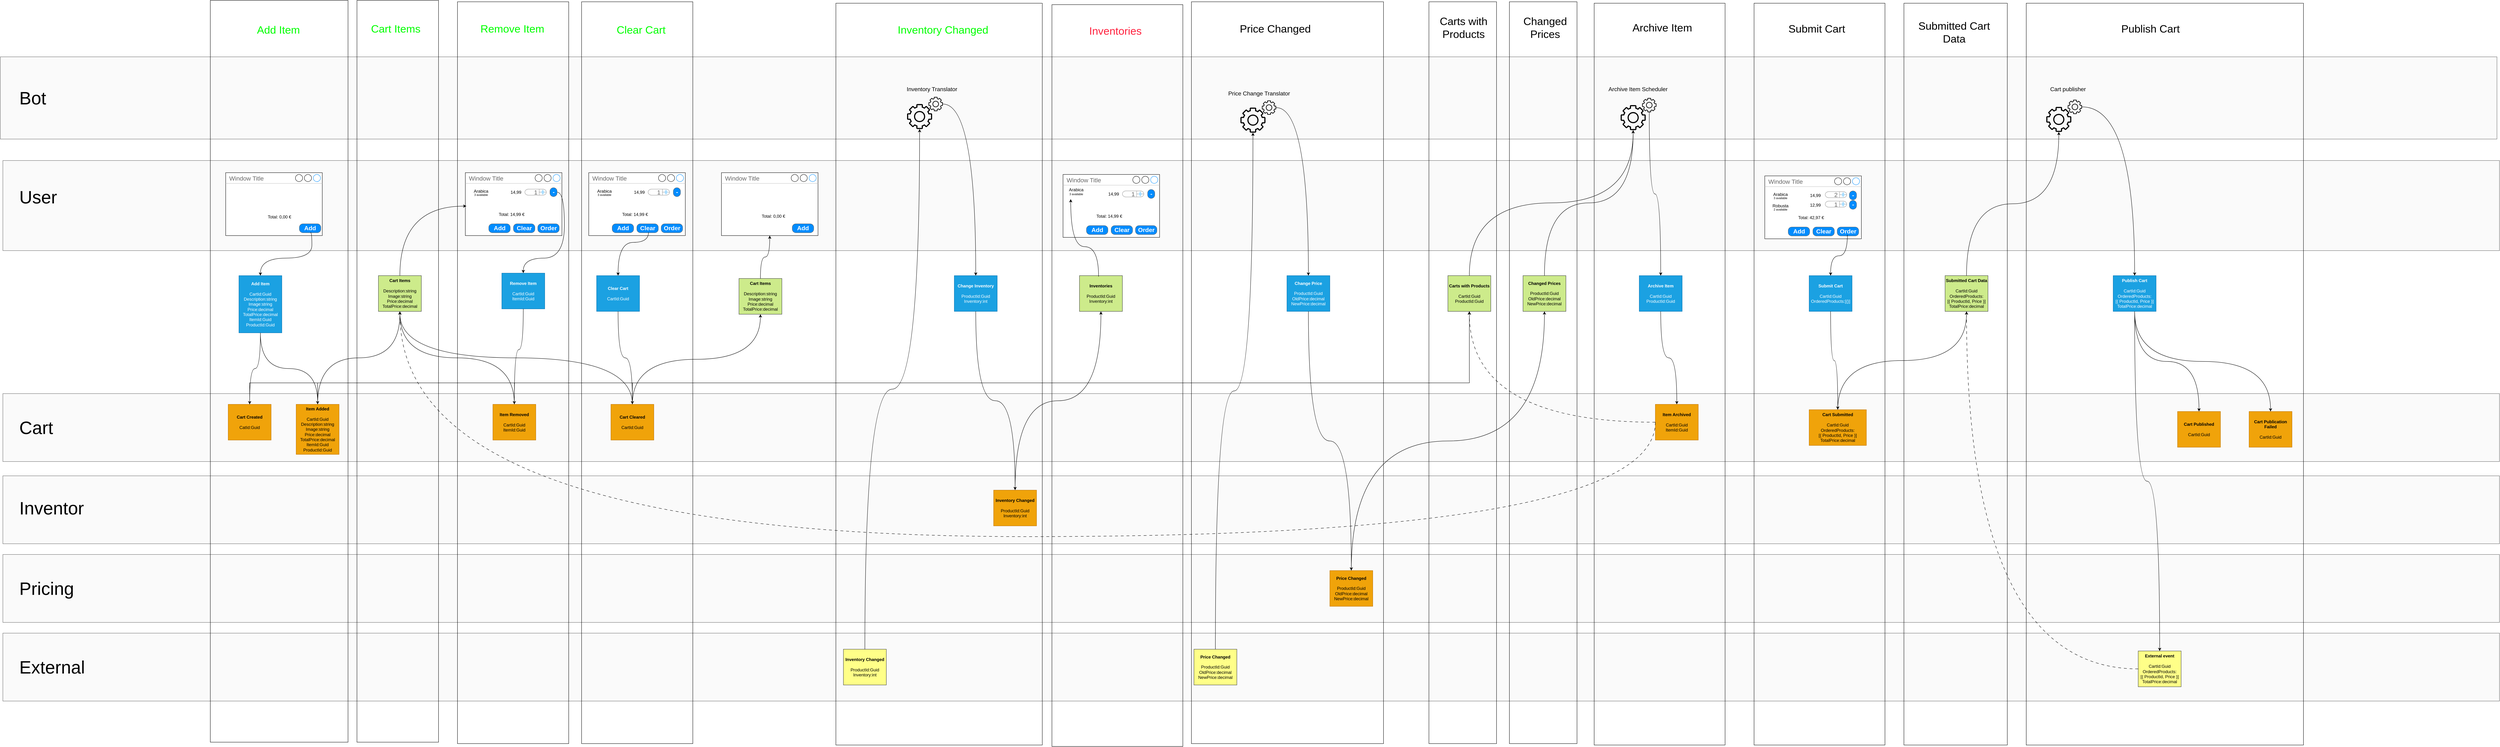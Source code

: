 <mxfile version="26.0.9">
  <diagram name="Page-1" id="xVLohdDUBPAaQV3EGwE7">
    <mxGraphModel dx="4897" dy="3211" grid="0" gridSize="10" guides="1" tooltips="1" connect="1" arrows="1" fold="1" page="0" pageScale="1" pageWidth="850" pageHeight="1100" math="0" shadow="0">
      <root>
        <mxCell id="0" />
        <mxCell id="1" parent="0" />
        <mxCell id="ByxKJx8sGJnM6fiIf0L5-66" value="" style="rounded=0;whiteSpace=wrap;html=1;fillColor=light-dark(#fafafa, #1a1a1a);fontColor=#333333;strokeColor=#666666;" vertex="1" parent="1">
          <mxGeometry x="-500" y="1200" width="6980" height="190" as="geometry" />
        </mxCell>
        <mxCell id="ByxKJx8sGJnM6fiIf0L5-65" value="" style="rounded=0;whiteSpace=wrap;html=1;fillColor=light-dark(#fafafa, #1a1a1a);fontColor=#333333;strokeColor=#666666;" vertex="1" parent="1">
          <mxGeometry x="-500" y="980" width="6980" height="190" as="geometry" />
        </mxCell>
        <mxCell id="ByxKJx8sGJnM6fiIf0L5-64" value="" style="rounded=0;whiteSpace=wrap;html=1;fillColor=light-dark(#fafafa, #1a1a1a);fontColor=#333333;strokeColor=#666666;" vertex="1" parent="1">
          <mxGeometry x="-500" y="760" width="6980" height="190" as="geometry" />
        </mxCell>
        <mxCell id="ByxKJx8sGJnM6fiIf0L5-63" value="" style="rounded=0;whiteSpace=wrap;html=1;fillColor=light-dark(#fafafa, #1a1a1a);fontColor=#333333;strokeColor=#666666;" vertex="1" parent="1">
          <mxGeometry x="-500" y="530" width="6980" height="190" as="geometry" />
        </mxCell>
        <mxCell id="ByxKJx8sGJnM6fiIf0L5-60" value="" style="rounded=0;whiteSpace=wrap;html=1;fillColor=light-dark(#fafafa, #1a1a1a);fontColor=#333333;strokeColor=#666666;" vertex="1" parent="1">
          <mxGeometry x="-507" y="-412" width="6980" height="230" as="geometry" />
        </mxCell>
        <mxCell id="ByxKJx8sGJnM6fiIf0L5-59" value="" style="rounded=0;whiteSpace=wrap;html=1;fillColor=#FAFAFA;fontColor=#333333;strokeColor=#666666;" vertex="1" parent="1">
          <mxGeometry x="-500" y="-122" width="6980" height="252" as="geometry" />
        </mxCell>
        <mxCell id="ByxKJx8sGJnM6fiIf0L5-1" value="&lt;b&gt;Add Item&lt;/b&gt;&lt;div&gt;&lt;b&gt;&lt;br&gt;&lt;/b&gt;&lt;div&gt;&lt;span style=&quot;background-color: transparent; color: light-dark(rgb(255, 255, 255), rgb(18, 18, 18));&quot;&gt;CartId:Guid&lt;/span&gt;&lt;br&gt;&lt;/div&gt;&lt;div&gt;Description:string&lt;/div&gt;&lt;div&gt;Image:string&lt;/div&gt;&lt;div&gt;Price:decimal&lt;/div&gt;&lt;div&gt;TotalPrice:decimal&lt;/div&gt;&lt;div&gt;ItemId:Guid&lt;/div&gt;&lt;div&gt;ProductId:Guid&lt;/div&gt;&lt;/div&gt;" style="rounded=0;whiteSpace=wrap;html=1;fillColor=#1ba1e2;fontColor=#ffffff;strokeColor=#006EAF;" vertex="1" parent="1">
          <mxGeometry x="160" y="200" width="120" height="160" as="geometry" />
        </mxCell>
        <mxCell id="ByxKJx8sGJnM6fiIf0L5-2" value="&lt;b&gt;Item Added&lt;/b&gt;&lt;div&gt;&lt;b&gt;&lt;br&gt;&lt;/b&gt;&lt;/div&gt;&lt;div&gt;&lt;div&gt;&lt;font style=&quot;color: rgb(0, 0, 0);&quot;&gt;&lt;span style=&quot;background-color: transparent;&quot;&gt;CartId:Guid&lt;/span&gt;&lt;br&gt;&lt;/font&gt;&lt;/div&gt;&lt;div style=&quot;color: rgb(255, 255, 255);&quot;&gt;&lt;font style=&quot;color: rgb(0, 0, 0);&quot;&gt;Description:string&lt;/font&gt;&lt;/div&gt;&lt;div style=&quot;color: rgb(255, 255, 255);&quot;&gt;&lt;font style=&quot;color: rgb(0, 0, 0);&quot;&gt;Image:string&lt;/font&gt;&lt;/div&gt;&lt;div style=&quot;color: rgb(255, 255, 255);&quot;&gt;&lt;font style=&quot;color: rgb(0, 0, 0);&quot;&gt;Price:decimal&lt;/font&gt;&lt;/div&gt;&lt;div style=&quot;color: rgb(255, 255, 255);&quot;&gt;&lt;font style=&quot;color: rgb(0, 0, 0);&quot;&gt;TotalPrice:decimal&lt;/font&gt;&lt;/div&gt;&lt;div style=&quot;color: rgb(255, 255, 255);&quot;&gt;&lt;font style=&quot;color: rgb(0, 0, 0);&quot;&gt;ItemId:Guid&lt;/font&gt;&lt;/div&gt;&lt;div style=&quot;color: rgb(255, 255, 255);&quot;&gt;&lt;font style=&quot;color: rgb(0, 0, 0);&quot;&gt;ProductId:Guid&lt;/font&gt;&lt;/div&gt;&lt;/div&gt;" style="rounded=0;whiteSpace=wrap;html=1;fillColor=#f0a30a;strokeColor=#BD7000;fontColor=#000000;" vertex="1" parent="1">
          <mxGeometry x="320" y="560" width="120" height="140" as="geometry" />
        </mxCell>
        <mxCell id="ByxKJx8sGJnM6fiIf0L5-3" value="&lt;b&gt;Cart Created&lt;/b&gt;&lt;div&gt;&lt;br&gt;&lt;/div&gt;&lt;div&gt;CatId:Guid&lt;/div&gt;" style="rounded=0;whiteSpace=wrap;html=1;fillColor=#f0a30a;strokeColor=#BD7000;fontColor=#000000;" vertex="1" parent="1">
          <mxGeometry x="130" y="560" width="120" height="100" as="geometry" />
        </mxCell>
        <mxCell id="ByxKJx8sGJnM6fiIf0L5-4" value="" style="endArrow=classic;html=1;rounded=0;fontFamily=Helvetica;fontSize=12;fontColor=default;fontStyle=0;curved=1;edgeStyle=orthogonalEdgeStyle;exitX=0.5;exitY=1;exitDx=0;exitDy=0;entryX=0.5;entryY=0;entryDx=0;entryDy=0;" edge="1" parent="1" source="ByxKJx8sGJnM6fiIf0L5-1" target="ByxKJx8sGJnM6fiIf0L5-3">
          <mxGeometry width="50" height="50" relative="1" as="geometry">
            <mxPoint x="150" y="410" as="sourcePoint" />
            <mxPoint x="200" y="490" as="targetPoint" />
          </mxGeometry>
        </mxCell>
        <mxCell id="ByxKJx8sGJnM6fiIf0L5-5" value="" style="endArrow=classic;html=1;rounded=0;fontFamily=Helvetica;fontSize=12;fontColor=default;fontStyle=0;curved=1;edgeStyle=orthogonalEdgeStyle;exitX=0.5;exitY=1;exitDx=0;exitDy=0;entryX=0.5;entryY=0;entryDx=0;entryDy=0;" edge="1" parent="1" source="ByxKJx8sGJnM6fiIf0L5-1" target="ByxKJx8sGJnM6fiIf0L5-2">
          <mxGeometry width="50" height="50" relative="1" as="geometry">
            <mxPoint x="390" y="420" as="sourcePoint" />
            <mxPoint x="440" y="500" as="targetPoint" />
          </mxGeometry>
        </mxCell>
        <mxCell id="ByxKJx8sGJnM6fiIf0L5-6" value="&lt;b&gt;Cart Items&lt;/b&gt;&lt;div&gt;&lt;br&gt;&lt;/div&gt;&lt;div&gt;Description:string&lt;/div&gt;&lt;div&gt;Image:string&lt;/div&gt;&lt;div&gt;Price:decimal&lt;/div&gt;&lt;div&gt;TotalPrice:decimal&lt;/div&gt;" style="rounded=0;whiteSpace=wrap;html=1;fillColor=#cdeb8b;strokeColor=#36393d;" vertex="1" parent="1">
          <mxGeometry x="550" y="200" width="120" height="100" as="geometry" />
        </mxCell>
        <mxCell id="ByxKJx8sGJnM6fiIf0L5-8" value="" style="endArrow=classic;html=1;rounded=0;fontFamily=Helvetica;fontSize=12;fontColor=default;fontStyle=0;curved=1;edgeStyle=orthogonalEdgeStyle;exitX=0.5;exitY=0;exitDx=0;exitDy=0;entryX=0.5;entryY=1;entryDx=0;entryDy=0;" edge="1" parent="1" source="ByxKJx8sGJnM6fiIf0L5-2" target="ByxKJx8sGJnM6fiIf0L5-6">
          <mxGeometry width="50" height="50" relative="1" as="geometry">
            <mxPoint x="560" y="420" as="sourcePoint" />
            <mxPoint x="610" y="500" as="targetPoint" />
          </mxGeometry>
        </mxCell>
        <mxCell id="ByxKJx8sGJnM6fiIf0L5-9" value="&lt;b&gt;Remove Item&lt;/b&gt;&lt;div&gt;&lt;br&gt;&lt;/div&gt;&lt;div&gt;CartId:Guid&lt;/div&gt;&lt;div&gt;ItemId:Guid&lt;/div&gt;" style="rounded=0;whiteSpace=wrap;html=1;fillColor=#1ba1e2;fontColor=#ffffff;strokeColor=#006EAF;" vertex="1" parent="1">
          <mxGeometry x="895" y="193" width="120" height="100" as="geometry" />
        </mxCell>
        <mxCell id="ByxKJx8sGJnM6fiIf0L5-10" value="&lt;b&gt;Item Removed&lt;/b&gt;&lt;div&gt;&lt;br&gt;&lt;/div&gt;&lt;div&gt;CartId:Guid&lt;/div&gt;&lt;div&gt;ItemId:Guid&lt;/div&gt;" style="rounded=0;whiteSpace=wrap;html=1;fillColor=#f0a30a;strokeColor=#BD7000;fontColor=#000000;" vertex="1" parent="1">
          <mxGeometry x="870" y="560" width="120" height="100" as="geometry" />
        </mxCell>
        <mxCell id="ByxKJx8sGJnM6fiIf0L5-11" value="&lt;b&gt;Clear Cart&lt;/b&gt;&lt;div&gt;&lt;br&gt;&lt;/div&gt;&lt;div&gt;CartId:Guid&lt;/div&gt;" style="rounded=0;whiteSpace=wrap;html=1;fillColor=#1ba1e2;fontColor=#ffffff;strokeColor=#006EAF;" vertex="1" parent="1">
          <mxGeometry x="1160" y="200" width="120" height="100" as="geometry" />
        </mxCell>
        <mxCell id="ByxKJx8sGJnM6fiIf0L5-12" value="&lt;b&gt;Cart Cleared&lt;/b&gt;&lt;div&gt;&lt;br&gt;&lt;/div&gt;&lt;div&gt;CartId:Guid&lt;/div&gt;" style="rounded=0;whiteSpace=wrap;html=1;fillColor=#f0a30a;strokeColor=#BD7000;fontColor=#000000;" vertex="1" parent="1">
          <mxGeometry x="1200" y="560" width="120" height="100" as="geometry" />
        </mxCell>
        <mxCell id="ByxKJx8sGJnM6fiIf0L5-13" value="" style="endArrow=classic;html=1;rounded=0;fontFamily=Helvetica;fontSize=12;fontColor=default;fontStyle=0;curved=1;edgeStyle=orthogonalEdgeStyle;exitX=0.5;exitY=1;exitDx=0;exitDy=0;entryX=0.5;entryY=0;entryDx=0;entryDy=0;" edge="1" parent="1" source="ByxKJx8sGJnM6fiIf0L5-9" target="ByxKJx8sGJnM6fiIf0L5-10">
          <mxGeometry width="50" height="50" relative="1" as="geometry">
            <mxPoint x="940" y="470" as="sourcePoint" />
            <mxPoint x="990" y="550" as="targetPoint" />
            <Array as="points">
              <mxPoint x="955" y="407" />
              <mxPoint x="930" y="407" />
            </Array>
          </mxGeometry>
        </mxCell>
        <mxCell id="ByxKJx8sGJnM6fiIf0L5-14" value="" style="endArrow=classic;html=1;rounded=0;fontFamily=Helvetica;fontSize=12;fontColor=default;fontStyle=0;curved=1;edgeStyle=orthogonalEdgeStyle;exitX=0.5;exitY=1;exitDx=0;exitDy=0;entryX=0.5;entryY=0;entryDx=0;entryDy=0;" edge="1" parent="1" source="ByxKJx8sGJnM6fiIf0L5-11" target="ByxKJx8sGJnM6fiIf0L5-12">
          <mxGeometry width="50" height="50" relative="1" as="geometry">
            <mxPoint x="1150" y="360" as="sourcePoint" />
            <mxPoint x="1200" y="440" as="targetPoint" />
          </mxGeometry>
        </mxCell>
        <mxCell id="ByxKJx8sGJnM6fiIf0L5-15" value="" style="endArrow=classic;html=1;rounded=0;fontFamily=Helvetica;fontSize=12;fontColor=default;fontStyle=0;curved=1;edgeStyle=orthogonalEdgeStyle;exitX=0.5;exitY=0;exitDx=0;exitDy=0;entryX=0.5;entryY=1;entryDx=0;entryDy=0;" edge="1" parent="1" source="ByxKJx8sGJnM6fiIf0L5-10" target="ByxKJx8sGJnM6fiIf0L5-6">
          <mxGeometry width="50" height="50" relative="1" as="geometry">
            <mxPoint x="790" y="500" as="sourcePoint" />
            <mxPoint x="840" y="580" as="targetPoint" />
          </mxGeometry>
        </mxCell>
        <mxCell id="ByxKJx8sGJnM6fiIf0L5-16" value="" style="endArrow=classic;html=1;rounded=0;fontFamily=Helvetica;fontSize=12;fontColor=default;fontStyle=0;curved=1;edgeStyle=orthogonalEdgeStyle;exitX=0.5;exitY=0;exitDx=0;exitDy=0;entryX=0.5;entryY=1;entryDx=0;entryDy=0;" edge="1" parent="1" source="ByxKJx8sGJnM6fiIf0L5-12" target="ByxKJx8sGJnM6fiIf0L5-6">
          <mxGeometry width="50" height="50" relative="1" as="geometry">
            <mxPoint x="1240" y="550" as="sourcePoint" />
            <mxPoint x="1290" y="630" as="targetPoint" />
          </mxGeometry>
        </mxCell>
        <mxCell id="ByxKJx8sGJnM6fiIf0L5-17" value="" style="group" vertex="1" connectable="0" parent="1">
          <mxGeometry x="2028" y="-300" width="100" height="90" as="geometry" />
        </mxCell>
        <mxCell id="ByxKJx8sGJnM6fiIf0L5-18" value="" style="sketch=0;outlineConnect=0;fillColor=#000000;strokeColor=#000000;dashed=0;verticalLabelPosition=bottom;verticalAlign=top;align=center;html=1;fontSize=12;fontStyle=0;aspect=fixed;pointerEvents=1;shape=mxgraph.aws4.gear;" vertex="1" parent="ByxKJx8sGJnM6fiIf0L5-17">
          <mxGeometry y="20" width="70" height="70" as="geometry" />
        </mxCell>
        <mxCell id="ByxKJx8sGJnM6fiIf0L5-19" value="" style="sketch=0;outlineConnect=0;fillColor=#000000;strokeColor=#000000;dashed=0;verticalLabelPosition=bottom;verticalAlign=top;align=center;html=1;fontSize=12;fontStyle=0;aspect=fixed;pointerEvents=1;shape=mxgraph.aws4.gear;" vertex="1" parent="ByxKJx8sGJnM6fiIf0L5-17">
          <mxGeometry x="60" width="40" height="40" as="geometry" />
        </mxCell>
        <mxCell id="ByxKJx8sGJnM6fiIf0L5-20" value="&lt;b&gt;Change Inventory&lt;/b&gt;&lt;div&gt;&lt;br&gt;&lt;/div&gt;&lt;div&gt;ProductId:Guid&lt;/div&gt;&lt;div&gt;Inventory:int&lt;/div&gt;" style="rounded=0;whiteSpace=wrap;html=1;fillColor=#1ba1e2;fontColor=#ffffff;strokeColor=#006EAF;" vertex="1" parent="1">
          <mxGeometry x="2160" y="200" width="120" height="100" as="geometry" />
        </mxCell>
        <mxCell id="ByxKJx8sGJnM6fiIf0L5-21" value="&lt;b&gt;Inventory Changed&lt;/b&gt;&lt;div&gt;&lt;b&gt;&lt;br&gt;&lt;/b&gt;&lt;/div&gt;&lt;div&gt;&lt;div&gt;ProductId:Guid&lt;/div&gt;&lt;div&gt;Inventory:int&lt;/div&gt;&lt;/div&gt;" style="rounded=0;whiteSpace=wrap;html=1;fillColor=#f0a30a;strokeColor=#BD7000;fontColor=#000000;" vertex="1" parent="1">
          <mxGeometry x="2270" y="800" width="120" height="100" as="geometry" />
        </mxCell>
        <mxCell id="ByxKJx8sGJnM6fiIf0L5-22" value="&lt;b&gt;Inventory Changed&lt;/b&gt;&lt;div&gt;&lt;br&gt;&lt;/div&gt;&lt;div&gt;ProductId:Guid&lt;/div&gt;&lt;div&gt;Inventory:int&lt;/div&gt;" style="rounded=0;whiteSpace=wrap;html=1;fillColor=#ffff88;strokeColor=#36393d;" vertex="1" parent="1">
          <mxGeometry x="1850" y="1245" width="120" height="100" as="geometry" />
        </mxCell>
        <mxCell id="ByxKJx8sGJnM6fiIf0L5-23" value="" style="endArrow=classic;html=1;rounded=0;fontFamily=Helvetica;fontSize=12;fontColor=default;fontStyle=0;curved=1;edgeStyle=orthogonalEdgeStyle;exitX=0.5;exitY=0;exitDx=0;exitDy=0;" edge="1" parent="1" source="ByxKJx8sGJnM6fiIf0L5-22" target="ByxKJx8sGJnM6fiIf0L5-18">
          <mxGeometry width="50" height="50" relative="1" as="geometry">
            <mxPoint x="1830" y="760" as="sourcePoint" />
            <mxPoint x="1770" y="10" as="targetPoint" />
          </mxGeometry>
        </mxCell>
        <mxCell id="ByxKJx8sGJnM6fiIf0L5-24" value="" style="endArrow=classic;html=1;rounded=0;fontFamily=Helvetica;fontSize=12;fontColor=default;fontStyle=0;curved=1;edgeStyle=orthogonalEdgeStyle;entryX=0.5;entryY=0;entryDx=0;entryDy=0;" edge="1" parent="1" source="ByxKJx8sGJnM6fiIf0L5-19" target="ByxKJx8sGJnM6fiIf0L5-20">
          <mxGeometry width="50" height="50" relative="1" as="geometry">
            <mxPoint x="2250" y="150" as="sourcePoint" />
            <mxPoint x="2300" y="230" as="targetPoint" />
          </mxGeometry>
        </mxCell>
        <mxCell id="ByxKJx8sGJnM6fiIf0L5-25" value="" style="endArrow=classic;html=1;rounded=0;fontFamily=Helvetica;fontSize=12;fontColor=default;fontStyle=0;curved=1;edgeStyle=orthogonalEdgeStyle;exitX=0.5;exitY=1;exitDx=0;exitDy=0;entryX=0.5;entryY=0;entryDx=0;entryDy=0;" edge="1" parent="1" source="ByxKJx8sGJnM6fiIf0L5-20" target="ByxKJx8sGJnM6fiIf0L5-21">
          <mxGeometry width="50" height="50" relative="1" as="geometry">
            <mxPoint x="2200" y="450" as="sourcePoint" />
            <mxPoint x="2250" y="530" as="targetPoint" />
          </mxGeometry>
        </mxCell>
        <mxCell id="ByxKJx8sGJnM6fiIf0L5-26" value="" style="group" vertex="1" connectable="0" parent="1">
          <mxGeometry x="2960" y="-290" width="100" height="90" as="geometry" />
        </mxCell>
        <mxCell id="ByxKJx8sGJnM6fiIf0L5-27" value="" style="sketch=0;outlineConnect=0;fillColor=#000000;strokeColor=#000000;dashed=0;verticalLabelPosition=bottom;verticalAlign=top;align=center;html=1;fontSize=12;fontStyle=0;aspect=fixed;pointerEvents=1;shape=mxgraph.aws4.gear;" vertex="1" parent="ByxKJx8sGJnM6fiIf0L5-26">
          <mxGeometry y="20" width="70" height="70" as="geometry" />
        </mxCell>
        <mxCell id="ByxKJx8sGJnM6fiIf0L5-28" value="" style="sketch=0;outlineConnect=0;fillColor=#000000;strokeColor=#000000;dashed=0;verticalLabelPosition=bottom;verticalAlign=top;align=center;html=1;fontSize=12;fontStyle=0;aspect=fixed;pointerEvents=1;shape=mxgraph.aws4.gear;" vertex="1" parent="ByxKJx8sGJnM6fiIf0L5-26">
          <mxGeometry x="60" width="40" height="40" as="geometry" />
        </mxCell>
        <mxCell id="ByxKJx8sGJnM6fiIf0L5-29" value="&lt;b&gt;Price Changed&lt;/b&gt;&lt;div&gt;&lt;br&gt;&lt;/div&gt;&lt;div&gt;ProductId:Guid&lt;/div&gt;&lt;div&gt;OldPrice:decimal&lt;/div&gt;&lt;div&gt;NewPrice:decimal&lt;/div&gt;" style="rounded=0;whiteSpace=wrap;html=1;fillColor=#ffff88;strokeColor=#36393d;" vertex="1" parent="1">
          <mxGeometry x="2830" y="1245" width="120" height="100" as="geometry" />
        </mxCell>
        <mxCell id="ByxKJx8sGJnM6fiIf0L5-30" value="&lt;b&gt;Price Changed&lt;/b&gt;&lt;div&gt;&lt;br&gt;&lt;/div&gt;&lt;div&gt;ProductId:Guid&lt;/div&gt;&lt;div&gt;OldPrice:decimal&lt;/div&gt;&lt;div&gt;NewPrice:decimal&lt;/div&gt;" style="rounded=0;whiteSpace=wrap;html=1;fillColor=#f0a30a;strokeColor=#BD7000;fontColor=#000000;" vertex="1" parent="1">
          <mxGeometry x="3210" y="1025" width="120" height="100" as="geometry" />
        </mxCell>
        <mxCell id="ByxKJx8sGJnM6fiIf0L5-31" value="&lt;b&gt;Change Price&lt;/b&gt;&lt;div&gt;&lt;br&gt;&lt;/div&gt;&lt;div&gt;ProductId:Guid&lt;/div&gt;&lt;div&gt;OldPrice:decimal&lt;/div&gt;&lt;div&gt;NewPrice:decimal&lt;/div&gt;" style="rounded=0;whiteSpace=wrap;html=1;fillColor=#1ba1e2;fontColor=#ffffff;strokeColor=#006EAF;" vertex="1" parent="1">
          <mxGeometry x="3090" y="200" width="120" height="100" as="geometry" />
        </mxCell>
        <mxCell id="ByxKJx8sGJnM6fiIf0L5-32" value="&lt;b&gt;Carts with Products&lt;/b&gt;&lt;div&gt;&lt;br&gt;&lt;/div&gt;&lt;div&gt;CartId:Guid&lt;/div&gt;&lt;div&gt;ProductId:Guid&lt;/div&gt;" style="rounded=0;whiteSpace=wrap;html=1;fillColor=#cdeb8b;strokeColor=#36393d;" vertex="1" parent="1">
          <mxGeometry x="3540" y="200" width="120" height="100" as="geometry" />
        </mxCell>
        <mxCell id="ByxKJx8sGJnM6fiIf0L5-33" value="&lt;b&gt;Changed Prices&lt;/b&gt;&lt;div&gt;&lt;br&gt;&lt;/div&gt;&lt;div&gt;ProductId:Guid&lt;/div&gt;&lt;div&gt;OldPrice:decimal&lt;/div&gt;&lt;div&gt;NewPrice:decimal&lt;/div&gt;" style="rounded=0;whiteSpace=wrap;html=1;fillColor=#cdeb8b;strokeColor=#36393d;" vertex="1" parent="1">
          <mxGeometry x="3750" y="200" width="120" height="100" as="geometry" />
        </mxCell>
        <mxCell id="ByxKJx8sGJnM6fiIf0L5-34" value="&lt;b&gt;Archive Item&lt;/b&gt;&lt;div&gt;&lt;br&gt;&lt;/div&gt;&lt;div&gt;CartId:Guid&lt;/div&gt;&lt;div&gt;ProductId:Guid&lt;/div&gt;" style="rounded=0;whiteSpace=wrap;html=1;fillColor=#1ba1e2;fontColor=#ffffff;strokeColor=#006EAF;" vertex="1" parent="1">
          <mxGeometry x="4075" y="200" width="120" height="100" as="geometry" />
        </mxCell>
        <mxCell id="ByxKJx8sGJnM6fiIf0L5-35" value="&lt;b&gt;Item Archived&lt;/b&gt;&lt;div&gt;&lt;br&gt;&lt;/div&gt;&lt;div&gt;CartId:Guid&lt;/div&gt;&lt;div&gt;ItemId:Guid&lt;/div&gt;" style="rounded=0;whiteSpace=wrap;html=1;fillColor=#f0a30a;strokeColor=#BD7000;fontColor=#000000;" vertex="1" parent="1">
          <mxGeometry x="4120" y="560" width="120" height="100" as="geometry" />
        </mxCell>
        <mxCell id="ByxKJx8sGJnM6fiIf0L5-36" value="" style="endArrow=classic;html=1;rounded=0;fontFamily=Helvetica;fontSize=12;fontColor=default;fontStyle=0;curved=1;edgeStyle=orthogonalEdgeStyle;exitX=0.5;exitY=0;exitDx=0;exitDy=0;" edge="1" parent="1" source="ByxKJx8sGJnM6fiIf0L5-29" target="ByxKJx8sGJnM6fiIf0L5-27">
          <mxGeometry width="50" height="50" relative="1" as="geometry">
            <mxPoint x="2900" y="610" as="sourcePoint" />
            <mxPoint x="2910" y="180" as="targetPoint" />
          </mxGeometry>
        </mxCell>
        <mxCell id="ByxKJx8sGJnM6fiIf0L5-37" value="" style="endArrow=classic;html=1;rounded=0;fontFamily=Helvetica;fontSize=12;fontColor=default;fontStyle=0;curved=1;edgeStyle=orthogonalEdgeStyle;entryX=0.5;entryY=0;entryDx=0;entryDy=0;" edge="1" parent="1" source="ByxKJx8sGJnM6fiIf0L5-28" target="ByxKJx8sGJnM6fiIf0L5-31">
          <mxGeometry width="50" height="50" relative="1" as="geometry">
            <mxPoint x="3260" y="50" as="sourcePoint" />
            <mxPoint x="3310" y="130" as="targetPoint" />
          </mxGeometry>
        </mxCell>
        <mxCell id="ByxKJx8sGJnM6fiIf0L5-38" value="" style="endArrow=classic;html=1;rounded=0;fontFamily=Helvetica;fontSize=12;fontColor=default;fontStyle=0;curved=1;edgeStyle=orthogonalEdgeStyle;exitX=0.5;exitY=1;exitDx=0;exitDy=0;entryX=0.5;entryY=0;entryDx=0;entryDy=0;" edge="1" parent="1" source="ByxKJx8sGJnM6fiIf0L5-31" target="ByxKJx8sGJnM6fiIf0L5-30">
          <mxGeometry width="50" height="50" relative="1" as="geometry">
            <mxPoint x="3230" y="480" as="sourcePoint" />
            <mxPoint x="3280" y="560" as="targetPoint" />
          </mxGeometry>
        </mxCell>
        <mxCell id="ByxKJx8sGJnM6fiIf0L5-39" value="" style="endArrow=classic;html=1;rounded=0;fontFamily=Helvetica;fontSize=12;fontColor=default;fontStyle=0;curved=1;edgeStyle=orthogonalEdgeStyle;exitX=0.5;exitY=0;exitDx=0;exitDy=0;entryX=0.5;entryY=1;entryDx=0;entryDy=0;" edge="1" parent="1" source="ByxKJx8sGJnM6fiIf0L5-30" target="ByxKJx8sGJnM6fiIf0L5-33">
          <mxGeometry width="50" height="50" relative="1" as="geometry">
            <mxPoint x="3390" y="570" as="sourcePoint" />
            <mxPoint x="3440" y="650" as="targetPoint" />
          </mxGeometry>
        </mxCell>
        <mxCell id="ByxKJx8sGJnM6fiIf0L5-40" value="" style="endArrow=classic;html=1;rounded=0;fontFamily=Helvetica;fontSize=12;fontColor=default;fontStyle=0;curved=1;edgeStyle=orthogonalEdgeStyle;exitX=0;exitY=0.5;exitDx=0;exitDy=0;entryX=0.5;entryY=1;entryDx=0;entryDy=0;dashed=1;dashPattern=8 8;" edge="1" parent="1" source="ByxKJx8sGJnM6fiIf0L5-35" target="ByxKJx8sGJnM6fiIf0L5-32">
          <mxGeometry width="50" height="50" relative="1" as="geometry">
            <mxPoint x="3670" y="690" as="sourcePoint" />
            <mxPoint x="3720" y="770" as="targetPoint" />
          </mxGeometry>
        </mxCell>
        <mxCell id="ByxKJx8sGJnM6fiIf0L5-41" value="" style="endArrow=classic;html=1;rounded=0;fontFamily=Helvetica;fontSize=12;fontColor=default;fontStyle=0;curved=1;edgeStyle=orthogonalEdgeStyle;exitX=0.5;exitY=1;exitDx=0;exitDy=0;entryX=0.5;entryY=0;entryDx=0;entryDy=0;" edge="1" parent="1" source="ByxKJx8sGJnM6fiIf0L5-34" target="ByxKJx8sGJnM6fiIf0L5-35">
          <mxGeometry width="50" height="50" relative="1" as="geometry">
            <mxPoint x="4070" y="540" as="sourcePoint" />
            <mxPoint x="4120" y="620" as="targetPoint" />
          </mxGeometry>
        </mxCell>
        <mxCell id="ByxKJx8sGJnM6fiIf0L5-42" value="" style="group" vertex="1" connectable="0" parent="1">
          <mxGeometry x="4023" y="-297" width="100" height="90" as="geometry" />
        </mxCell>
        <mxCell id="ByxKJx8sGJnM6fiIf0L5-43" value="" style="sketch=0;outlineConnect=0;fillColor=#000000;strokeColor=#000000;dashed=0;verticalLabelPosition=bottom;verticalAlign=top;align=center;html=1;fontSize=12;fontStyle=0;aspect=fixed;pointerEvents=1;shape=mxgraph.aws4.gear;" vertex="1" parent="ByxKJx8sGJnM6fiIf0L5-42">
          <mxGeometry y="20" width="70" height="70" as="geometry" />
        </mxCell>
        <mxCell id="ByxKJx8sGJnM6fiIf0L5-44" value="" style="sketch=0;outlineConnect=0;fillColor=#000000;strokeColor=#000000;dashed=0;verticalLabelPosition=bottom;verticalAlign=top;align=center;html=1;fontSize=12;fontStyle=0;aspect=fixed;pointerEvents=1;shape=mxgraph.aws4.gear;" vertex="1" parent="ByxKJx8sGJnM6fiIf0L5-42">
          <mxGeometry x="60" width="40" height="40" as="geometry" />
        </mxCell>
        <mxCell id="ByxKJx8sGJnM6fiIf0L5-45" value="" style="endArrow=classic;html=1;rounded=0;fontFamily=Helvetica;fontSize=12;fontColor=default;fontStyle=0;curved=1;edgeStyle=orthogonalEdgeStyle;exitX=0.5;exitY=0;exitDx=0;exitDy=0;" edge="1" parent="1" source="ByxKJx8sGJnM6fiIf0L5-32" target="ByxKJx8sGJnM6fiIf0L5-43">
          <mxGeometry width="50" height="50" relative="1" as="geometry">
            <mxPoint x="3630" y="100" as="sourcePoint" />
            <mxPoint x="3680" y="180" as="targetPoint" />
          </mxGeometry>
        </mxCell>
        <mxCell id="ByxKJx8sGJnM6fiIf0L5-46" value="" style="endArrow=classic;html=1;rounded=0;fontFamily=Helvetica;fontSize=12;fontColor=default;fontStyle=0;curved=1;edgeStyle=orthogonalEdgeStyle;exitX=0.5;exitY=0;exitDx=0;exitDy=0;" edge="1" parent="1" source="ByxKJx8sGJnM6fiIf0L5-33" target="ByxKJx8sGJnM6fiIf0L5-43">
          <mxGeometry width="50" height="50" relative="1" as="geometry">
            <mxPoint x="3780" y="240" as="sourcePoint" />
            <mxPoint x="3830" y="320" as="targetPoint" />
          </mxGeometry>
        </mxCell>
        <mxCell id="ByxKJx8sGJnM6fiIf0L5-47" value="" style="endArrow=classic;html=1;rounded=0;fontFamily=Helvetica;fontSize=12;fontColor=default;fontStyle=0;curved=1;edgeStyle=orthogonalEdgeStyle;entryX=0.5;entryY=0;entryDx=0;entryDy=0;" edge="1" parent="1" source="ByxKJx8sGJnM6fiIf0L5-44" target="ByxKJx8sGJnM6fiIf0L5-34">
          <mxGeometry width="50" height="50" relative="1" as="geometry">
            <mxPoint x="4180" y="30" as="sourcePoint" />
            <mxPoint x="4230" y="110" as="targetPoint" />
          </mxGeometry>
        </mxCell>
        <mxCell id="ByxKJx8sGJnM6fiIf0L5-48" value="" style="endArrow=classic;html=1;rounded=0;exitX=0.5;exitY=0;exitDx=0;exitDy=0;edgeStyle=orthogonalEdgeStyle;entryX=0.5;entryY=1;entryDx=0;entryDy=0;" edge="1" parent="1" source="ByxKJx8sGJnM6fiIf0L5-12" target="ByxKJx8sGJnM6fiIf0L5-32">
          <mxGeometry width="50" height="50" relative="1" as="geometry">
            <mxPoint x="1310" y="480" as="sourcePoint" />
            <mxPoint x="1360" y="430" as="targetPoint" />
            <Array as="points">
              <mxPoint x="1260" y="500" />
              <mxPoint x="3600" y="500" />
            </Array>
          </mxGeometry>
        </mxCell>
        <mxCell id="ByxKJx8sGJnM6fiIf0L5-49" value="&lt;b&gt;Inventories&lt;/b&gt;&lt;div&gt;&lt;br&gt;&lt;/div&gt;&lt;div&gt;ProductId:Guid&lt;/div&gt;&lt;div&gt;Inventory:int&lt;/div&gt;" style="rounded=0;whiteSpace=wrap;html=1;fillColor=#cdeb8b;strokeColor=#36393d;" vertex="1" parent="1">
          <mxGeometry x="2510" y="200" width="120" height="100" as="geometry" />
        </mxCell>
        <mxCell id="ByxKJx8sGJnM6fiIf0L5-50" value="" style="endArrow=classic;html=1;rounded=0;fontFamily=Helvetica;fontSize=12;fontColor=default;fontStyle=0;curved=1;edgeStyle=orthogonalEdgeStyle;exitX=0.5;exitY=0;exitDx=0;exitDy=0;entryX=0.5;entryY=1;entryDx=0;entryDy=0;" edge="1" parent="1" source="ByxKJx8sGJnM6fiIf0L5-21" target="ByxKJx8sGJnM6fiIf0L5-49">
          <mxGeometry width="50" height="50" relative="1" as="geometry">
            <mxPoint x="2440" y="580" as="sourcePoint" />
            <mxPoint x="2490" y="660" as="targetPoint" />
          </mxGeometry>
        </mxCell>
        <mxCell id="ByxKJx8sGJnM6fiIf0L5-51" value="&lt;font style=&quot;font-size: 16px;&quot;&gt;Inventory Translator&lt;/font&gt;" style="text;strokeColor=none;fillColor=none;align=left;verticalAlign=middle;spacingLeft=4;spacingRight=4;overflow=hidden;points=[[0,0.5],[1,0.5]];portConstraint=eastwest;rotatable=0;whiteSpace=wrap;html=1;" vertex="1" parent="1">
          <mxGeometry x="2021" y="-337" width="190" height="30" as="geometry" />
        </mxCell>
        <mxCell id="ByxKJx8sGJnM6fiIf0L5-52" value="&lt;font style=&quot;font-size: 16px;&quot;&gt;Price Change Translator&lt;/font&gt;" style="text;strokeColor=none;fillColor=none;align=left;verticalAlign=middle;spacingLeft=4;spacingRight=4;overflow=hidden;points=[[0,0.5],[1,0.5]];portConstraint=eastwest;rotatable=0;whiteSpace=wrap;html=1;" vertex="1" parent="1">
          <mxGeometry x="2920" y="-325" width="190" height="30" as="geometry" />
        </mxCell>
        <mxCell id="ByxKJx8sGJnM6fiIf0L5-53" value="&lt;font style=&quot;font-size: 16px;&quot;&gt;Archive Item Scheduler&lt;/font&gt;" style="text;strokeColor=none;fillColor=none;align=left;verticalAlign=middle;spacingLeft=4;spacingRight=4;overflow=hidden;points=[[0,0.5],[1,0.5]];portConstraint=eastwest;rotatable=0;whiteSpace=wrap;html=1;" vertex="1" parent="1">
          <mxGeometry x="3983" y="-337" width="190" height="30" as="geometry" />
        </mxCell>
        <mxCell id="ByxKJx8sGJnM6fiIf0L5-54" value="Window Title" style="strokeWidth=1;shadow=0;dashed=0;align=center;html=1;shape=mxgraph.mockup.containers.window;align=left;verticalAlign=top;spacingLeft=8;strokeColor2=#008cff;strokeColor3=#c4c4c4;fontColor=#666666;mainText=;fontSize=17;labelBackgroundColor=none;whiteSpace=wrap;" vertex="1" parent="1">
          <mxGeometry x="123" y="-88" width="270" height="176" as="geometry" />
        </mxCell>
        <mxCell id="ByxKJx8sGJnM6fiIf0L5-55" value="" style="endArrow=classic;html=1;rounded=0;exitX=0.5;exitY=0;exitDx=0;exitDy=0;entryX=0.5;entryY=1;entryDx=0;entryDy=0;edgeStyle=orthogonalEdgeStyle;" edge="1" parent="1" source="ByxKJx8sGJnM6fiIf0L5-10" target="ByxKJx8sGJnM6fiIf0L5-32">
          <mxGeometry width="50" height="50" relative="1" as="geometry">
            <mxPoint x="1160" y="950" as="sourcePoint" />
            <mxPoint x="3290" y="530" as="targetPoint" />
            <Array as="points">
              <mxPoint x="930" y="500" />
              <mxPoint x="3600" y="500" />
            </Array>
          </mxGeometry>
        </mxCell>
        <mxCell id="ByxKJx8sGJnM6fiIf0L5-56" value="" style="endArrow=classic;html=1;rounded=0;exitX=0.5;exitY=0;exitDx=0;exitDy=0;entryX=0.5;entryY=1;entryDx=0;entryDy=0;edgeStyle=orthogonalEdgeStyle;" edge="1" parent="1" source="ByxKJx8sGJnM6fiIf0L5-2" target="ByxKJx8sGJnM6fiIf0L5-32">
          <mxGeometry width="50" height="50" relative="1" as="geometry">
            <mxPoint x="460" y="940" as="sourcePoint" />
            <mxPoint x="2380" y="390" as="targetPoint" />
            <Array as="points">
              <mxPoint x="380" y="500" />
              <mxPoint x="3600" y="500" />
            </Array>
          </mxGeometry>
        </mxCell>
        <mxCell id="ByxKJx8sGJnM6fiIf0L5-57" value="" style="endArrow=classic;html=1;rounded=0;exitX=0.5;exitY=0;exitDx=0;exitDy=0;entryX=0.5;entryY=1;entryDx=0;entryDy=0;edgeStyle=orthogonalEdgeStyle;" edge="1" parent="1" source="ByxKJx8sGJnM6fiIf0L5-3" target="ByxKJx8sGJnM6fiIf0L5-32">
          <mxGeometry width="50" height="50" relative="1" as="geometry">
            <mxPoint x="480" y="890" as="sourcePoint" />
            <mxPoint x="2430" y="430" as="targetPoint" />
            <Array as="points">
              <mxPoint x="190" y="500" />
              <mxPoint x="3600" y="500" />
            </Array>
          </mxGeometry>
        </mxCell>
        <mxCell id="ByxKJx8sGJnM6fiIf0L5-58" value="" style="endArrow=classic;html=1;rounded=0;fontFamily=Helvetica;fontSize=12;fontColor=default;fontStyle=0;curved=1;edgeStyle=orthogonalEdgeStyle;exitX=0;exitY=0.5;exitDx=0;exitDy=0;entryX=0.5;entryY=1;entryDx=0;entryDy=0;dashed=1;dashPattern=8 8;" edge="1" parent="1" source="ByxKJx8sGJnM6fiIf0L5-35" target="ByxKJx8sGJnM6fiIf0L5-6">
          <mxGeometry width="50" height="50" relative="1" as="geometry">
            <mxPoint x="3960" y="790" as="sourcePoint" />
            <mxPoint x="1800" y="650" as="targetPoint" />
            <Array as="points">
              <mxPoint x="4120" y="930" />
              <mxPoint x="610" y="930" />
            </Array>
          </mxGeometry>
        </mxCell>
        <mxCell id="ByxKJx8sGJnM6fiIf0L5-61" value="&lt;font style=&quot;font-size: 50px;&quot;&gt;Bot&lt;/font&gt;" style="text;strokeColor=none;fillColor=none;align=left;verticalAlign=middle;spacingLeft=4;spacingRight=4;overflow=hidden;points=[[0,0.5],[1,0.5]];portConstraint=eastwest;rotatable=0;whiteSpace=wrap;html=1;" vertex="1" parent="1">
          <mxGeometry x="-460" y="-342" width="190" height="90" as="geometry" />
        </mxCell>
        <mxCell id="ByxKJx8sGJnM6fiIf0L5-62" value="&lt;font style=&quot;font-size: 50px;&quot;&gt;User&lt;/font&gt;" style="text;strokeColor=none;fillColor=none;align=left;verticalAlign=middle;spacingLeft=4;spacingRight=4;overflow=hidden;points=[[0,0.5],[1,0.5]];portConstraint=eastwest;rotatable=0;whiteSpace=wrap;html=1;" vertex="1" parent="1">
          <mxGeometry x="-460" y="-65" width="190" height="90" as="geometry" />
        </mxCell>
        <mxCell id="ByxKJx8sGJnM6fiIf0L5-67" value="&lt;font style=&quot;font-size: 50px;&quot;&gt;Cart&lt;/font&gt;" style="text;strokeColor=none;fillColor=none;align=left;verticalAlign=middle;spacingLeft=4;spacingRight=4;overflow=hidden;points=[[0,0.5],[1,0.5]];portConstraint=eastwest;rotatable=0;whiteSpace=wrap;html=1;" vertex="1" parent="1">
          <mxGeometry x="-460" y="580" width="190" height="90" as="geometry" />
        </mxCell>
        <mxCell id="ByxKJx8sGJnM6fiIf0L5-68" value="&lt;font style=&quot;font-size: 50px;&quot;&gt;Inventory&lt;/font&gt;" style="text;strokeColor=none;fillColor=none;align=left;verticalAlign=middle;spacingLeft=4;spacingRight=4;overflow=hidden;points=[[0,0.5],[1,0.5]];portConstraint=eastwest;rotatable=0;whiteSpace=wrap;html=1;" vertex="1" parent="1">
          <mxGeometry x="-460" y="805" width="190" height="90" as="geometry" />
        </mxCell>
        <mxCell id="ByxKJx8sGJnM6fiIf0L5-69" value="&lt;font style=&quot;font-size: 50px;&quot;&gt;Pricing&lt;/font&gt;" style="text;strokeColor=none;fillColor=none;align=left;verticalAlign=middle;spacingLeft=4;spacingRight=4;overflow=hidden;points=[[0,0.5],[1,0.5]];portConstraint=eastwest;rotatable=0;whiteSpace=wrap;html=1;" vertex="1" parent="1">
          <mxGeometry x="-460" y="1030" width="190" height="90" as="geometry" />
        </mxCell>
        <mxCell id="ByxKJx8sGJnM6fiIf0L5-70" value="&lt;font style=&quot;font-size: 50px;&quot;&gt;External&lt;/font&gt;" style="text;strokeColor=none;fillColor=none;align=left;verticalAlign=middle;spacingLeft=4;spacingRight=4;overflow=hidden;points=[[0,0.5],[1,0.5]];portConstraint=eastwest;rotatable=0;whiteSpace=wrap;html=1;" vertex="1" parent="1">
          <mxGeometry x="-460" y="1250" width="190" height="90" as="geometry" />
        </mxCell>
        <mxCell id="ByxKJx8sGJnM6fiIf0L5-80" value="" style="group" vertex="1" connectable="0" parent="1">
          <mxGeometry x="5213" y="-292" width="100" height="90" as="geometry" />
        </mxCell>
        <mxCell id="ByxKJx8sGJnM6fiIf0L5-81" value="" style="sketch=0;outlineConnect=0;fillColor=#000000;strokeColor=#000000;dashed=0;verticalLabelPosition=bottom;verticalAlign=top;align=center;html=1;fontSize=12;fontStyle=0;aspect=fixed;pointerEvents=1;shape=mxgraph.aws4.gear;" vertex="1" parent="ByxKJx8sGJnM6fiIf0L5-80">
          <mxGeometry y="20" width="70" height="70" as="geometry" />
        </mxCell>
        <mxCell id="ByxKJx8sGJnM6fiIf0L5-82" value="" style="sketch=0;outlineConnect=0;fillColor=#000000;strokeColor=#000000;dashed=0;verticalLabelPosition=bottom;verticalAlign=top;align=center;html=1;fontSize=12;fontStyle=0;aspect=fixed;pointerEvents=1;shape=mxgraph.aws4.gear;" vertex="1" parent="ByxKJx8sGJnM6fiIf0L5-80">
          <mxGeometry x="60" width="40" height="40" as="geometry" />
        </mxCell>
        <mxCell id="ByxKJx8sGJnM6fiIf0L5-83" value="&lt;b&gt;Submit Cart&lt;/b&gt;&lt;div&gt;&lt;br&gt;&lt;/div&gt;&lt;div&gt;CartId:Guid&lt;/div&gt;&lt;div&gt;OrderedProducts:[{}]&lt;/div&gt;" style="rounded=0;whiteSpace=wrap;html=1;fillColor=#1ba1e2;fontColor=#ffffff;strokeColor=#006EAF;" vertex="1" parent="1">
          <mxGeometry x="4550" y="200" width="120" height="100" as="geometry" />
        </mxCell>
        <mxCell id="ByxKJx8sGJnM6fiIf0L5-84" value="&lt;b&gt;Cart Submitted&lt;/b&gt;&lt;div&gt;&lt;br&gt;&lt;/div&gt;&lt;div&gt;CartId:Guid&lt;/div&gt;&lt;div&gt;OrderedProducts:&lt;/div&gt;&lt;div&gt;[{ ProductId, Price&amp;nbsp;&lt;span style=&quot;background-color: transparent; color: light-dark(rgb(0, 0, 0), rgb(237, 237, 237));&quot;&gt;}]&lt;/span&gt;&lt;/div&gt;&lt;div&gt;&lt;span style=&quot;background-color: transparent; color: light-dark(rgb(0, 0, 0), rgb(237, 237, 237));&quot;&gt;TotalPrice:decimal&lt;/span&gt;&lt;/div&gt;" style="rounded=0;whiteSpace=wrap;html=1;fillColor=#f0a30a;strokeColor=#BD7000;fontColor=#000000;" vertex="1" parent="1">
          <mxGeometry x="4550" y="575" width="160" height="100" as="geometry" />
        </mxCell>
        <mxCell id="ByxKJx8sGJnM6fiIf0L5-85" value="&lt;b&gt;Submitted Cart Data&lt;/b&gt;&lt;div&gt;&lt;br&gt;&lt;/div&gt;&lt;div&gt;CartId:Guid&lt;/div&gt;&lt;div&gt;OrderedProducts:&lt;/div&gt;&lt;div&gt;[{ ProductId, Price&amp;nbsp;&lt;span style=&quot;background-color: transparent; color: light-dark(rgb(0, 0, 0), rgb(237, 237, 237));&quot;&gt;}]&lt;/span&gt;&lt;/div&gt;&lt;div&gt;&lt;span style=&quot;background-color: transparent; color: light-dark(rgb(0, 0, 0), rgb(237, 237, 237));&quot;&gt;TotalPrice:decimal&lt;/span&gt;&lt;/div&gt;" style="rounded=0;whiteSpace=wrap;html=1;fillColor=#cdeb8b;strokeColor=#36393d;" vertex="1" parent="1">
          <mxGeometry x="4930" y="200" width="120" height="100" as="geometry" />
        </mxCell>
        <mxCell id="ByxKJx8sGJnM6fiIf0L5-86" value="&lt;b&gt;Publish Cart&lt;/b&gt;&lt;div&gt;&lt;b&gt;&lt;br&gt;&lt;/b&gt;&lt;/div&gt;&lt;div&gt;&lt;div style=&quot;&quot;&gt;&lt;font style=&quot;color: rgb(255, 255, 255);&quot;&gt;CartId:Guid&lt;/font&gt;&lt;/div&gt;&lt;div style=&quot;&quot;&gt;&lt;font style=&quot;color: rgb(255, 255, 255);&quot;&gt;OrderedProducts:&lt;/font&gt;&lt;/div&gt;&lt;div style=&quot;&quot;&gt;&lt;font style=&quot;color: rgb(255, 255, 255);&quot;&gt;[{ ProductId, Price&amp;nbsp;&lt;span style=&quot;background-color: transparent;&quot;&gt;}]&lt;/span&gt;&lt;/font&gt;&lt;/div&gt;&lt;div style=&quot;&quot;&gt;&lt;span style=&quot;background-color: transparent;&quot;&gt;&lt;font style=&quot;color: rgb(255, 255, 255);&quot;&gt;TotalPrice:decimal&lt;/font&gt;&lt;/span&gt;&lt;/div&gt;&lt;/div&gt;" style="rounded=0;whiteSpace=wrap;html=1;fillColor=#1ba1e2;fontColor=#ffffff;strokeColor=#006EAF;" vertex="1" parent="1">
          <mxGeometry x="5400" y="200" width="120" height="100" as="geometry" />
        </mxCell>
        <mxCell id="ByxKJx8sGJnM6fiIf0L5-87" value="&lt;b&gt;External event&lt;/b&gt;&lt;div&gt;&lt;b&gt;&lt;br&gt;&lt;/b&gt;&lt;div&gt;&lt;div&gt;CartId:Guid&lt;/div&gt;&lt;div&gt;OrderedProducts:&lt;/div&gt;&lt;div&gt;[{ ProductId, Price&amp;nbsp;&lt;span style=&quot;background-color: transparent; color: light-dark(rgb(0, 0, 0), rgb(237, 237, 237));&quot;&gt;}]&lt;/span&gt;&lt;/div&gt;&lt;div&gt;&lt;span style=&quot;background-color: transparent; color: light-dark(rgb(0, 0, 0), rgb(237, 237, 237));&quot;&gt;TotalPrice:decimal&lt;/span&gt;&lt;/div&gt;&lt;/div&gt;&lt;/div&gt;" style="rounded=0;whiteSpace=wrap;html=1;fillColor=#ffff88;strokeColor=#36393d;" vertex="1" parent="1">
          <mxGeometry x="5470" y="1250" width="120" height="100" as="geometry" />
        </mxCell>
        <mxCell id="ByxKJx8sGJnM6fiIf0L5-88" value="" style="endArrow=classic;html=1;rounded=0;fontFamily=Helvetica;fontSize=12;fontColor=default;fontStyle=0;curved=1;edgeStyle=orthogonalEdgeStyle;exitX=0.5;exitY=1;exitDx=0;exitDy=0;entryX=0.5;entryY=0;entryDx=0;entryDy=0;" edge="1" parent="1" source="ByxKJx8sGJnM6fiIf0L5-83" target="ByxKJx8sGJnM6fiIf0L5-84">
          <mxGeometry width="50" height="50" relative="1" as="geometry">
            <mxPoint x="4620" y="390" as="sourcePoint" />
            <mxPoint x="4670" y="470" as="targetPoint" />
          </mxGeometry>
        </mxCell>
        <mxCell id="ByxKJx8sGJnM6fiIf0L5-89" value="" style="endArrow=classic;html=1;rounded=0;fontFamily=Helvetica;fontSize=12;fontColor=default;fontStyle=0;curved=1;edgeStyle=orthogonalEdgeStyle;exitX=0.5;exitY=0;exitDx=0;exitDy=0;entryX=0.5;entryY=1;entryDx=0;entryDy=0;" edge="1" parent="1" source="ByxKJx8sGJnM6fiIf0L5-84" target="ByxKJx8sGJnM6fiIf0L5-85">
          <mxGeometry width="50" height="50" relative="1" as="geometry">
            <mxPoint x="4820" y="420" as="sourcePoint" />
            <mxPoint x="4870" y="500" as="targetPoint" />
          </mxGeometry>
        </mxCell>
        <mxCell id="ByxKJx8sGJnM6fiIf0L5-90" value="" style="endArrow=classic;html=1;rounded=0;fontFamily=Helvetica;fontSize=12;fontColor=default;fontStyle=0;curved=1;edgeStyle=orthogonalEdgeStyle;entryX=0.5;entryY=1;entryDx=0;entryDy=0;exitX=0;exitY=0.5;exitDx=0;exitDy=0;dashed=1;dashPattern=8 8;" edge="1" parent="1" source="ByxKJx8sGJnM6fiIf0L5-87" target="ByxKJx8sGJnM6fiIf0L5-85">
          <mxGeometry width="50" height="50" relative="1" as="geometry">
            <mxPoint x="5310" y="470" as="sourcePoint" />
            <mxPoint x="5360" y="550" as="targetPoint" />
          </mxGeometry>
        </mxCell>
        <mxCell id="ByxKJx8sGJnM6fiIf0L5-91" value="" style="endArrow=classic;html=1;rounded=0;fontFamily=Helvetica;fontSize=12;fontColor=default;fontStyle=0;curved=1;edgeStyle=orthogonalEdgeStyle;entryX=0.5;entryY=0;entryDx=0;entryDy=0;exitX=0.5;exitY=1;exitDx=0;exitDy=0;" edge="1" parent="1" source="ByxKJx8sGJnM6fiIf0L5-86" target="ByxKJx8sGJnM6fiIf0L5-87">
          <mxGeometry width="50" height="50" relative="1" as="geometry">
            <mxPoint x="5270" y="370" as="sourcePoint" />
            <mxPoint x="5320" y="450" as="targetPoint" />
          </mxGeometry>
        </mxCell>
        <mxCell id="ByxKJx8sGJnM6fiIf0L5-92" value="&lt;font style=&quot;font-size: 16px;&quot;&gt;Cart publisher&lt;/font&gt;" style="text;strokeColor=none;fillColor=none;align=left;verticalAlign=middle;spacingLeft=4;spacingRight=4;overflow=hidden;points=[[0,0.5],[1,0.5]];portConstraint=eastwest;rotatable=0;whiteSpace=wrap;html=1;" vertex="1" parent="1">
          <mxGeometry x="5218" y="-337" width="190" height="30" as="geometry" />
        </mxCell>
        <mxCell id="ByxKJx8sGJnM6fiIf0L5-93" value="" style="endArrow=classic;html=1;rounded=0;fontFamily=Helvetica;fontSize=12;fontColor=default;fontStyle=0;curved=1;edgeStyle=orthogonalEdgeStyle;exitX=0.5;exitY=0;exitDx=0;exitDy=0;" edge="1" parent="1" source="ByxKJx8sGJnM6fiIf0L5-85" target="ByxKJx8sGJnM6fiIf0L5-81">
          <mxGeometry width="50" height="50" relative="1" as="geometry">
            <mxPoint x="5040" y="-40" as="sourcePoint" />
            <mxPoint x="5090" y="40" as="targetPoint" />
          </mxGeometry>
        </mxCell>
        <mxCell id="ByxKJx8sGJnM6fiIf0L5-94" value="" style="endArrow=classic;html=1;rounded=0;fontFamily=Helvetica;fontSize=12;fontColor=default;fontStyle=0;curved=1;edgeStyle=orthogonalEdgeStyle;entryX=0.5;entryY=0;entryDx=0;entryDy=0;" edge="1" parent="1" source="ByxKJx8sGJnM6fiIf0L5-82" target="ByxKJx8sGJnM6fiIf0L5-86">
          <mxGeometry width="50" height="50" relative="1" as="geometry">
            <mxPoint x="5550" y="-290" as="sourcePoint" />
            <mxPoint x="5600" y="-210" as="targetPoint" />
          </mxGeometry>
        </mxCell>
        <mxCell id="ByxKJx8sGJnM6fiIf0L5-95" value="&lt;b&gt;Cart Published&lt;/b&gt;&lt;div&gt;&lt;br&gt;&lt;/div&gt;&lt;div&gt;CartId:Guid&lt;/div&gt;" style="rounded=0;whiteSpace=wrap;html=1;fillColor=#f0a30a;strokeColor=#BD7000;fontColor=#000000;" vertex="1" parent="1">
          <mxGeometry x="5580" y="580" width="120" height="100" as="geometry" />
        </mxCell>
        <mxCell id="ByxKJx8sGJnM6fiIf0L5-96" value="&lt;b&gt;Cart Publication Failed&lt;/b&gt;&lt;div&gt;&lt;br&gt;&lt;/div&gt;&lt;div&gt;CartId:Guid&lt;/div&gt;" style="rounded=0;whiteSpace=wrap;html=1;fillColor=#f0a30a;strokeColor=#BD7000;fontColor=#000000;" vertex="1" parent="1">
          <mxGeometry x="5780" y="580" width="120" height="100" as="geometry" />
        </mxCell>
        <mxCell id="ByxKJx8sGJnM6fiIf0L5-97" value="" style="endArrow=classic;html=1;rounded=0;fontFamily=Helvetica;fontSize=12;fontColor=default;fontStyle=0;curved=1;edgeStyle=orthogonalEdgeStyle;exitX=0.5;exitY=1;exitDx=0;exitDy=0;entryX=0.5;entryY=0;entryDx=0;entryDy=0;" edge="1" parent="1" source="ByxKJx8sGJnM6fiIf0L5-86" target="ByxKJx8sGJnM6fiIf0L5-95">
          <mxGeometry width="50" height="50" relative="1" as="geometry">
            <mxPoint x="5550" y="370" as="sourcePoint" />
            <mxPoint x="5600" y="450" as="targetPoint" />
          </mxGeometry>
        </mxCell>
        <mxCell id="ByxKJx8sGJnM6fiIf0L5-98" value="" style="endArrow=classic;html=1;rounded=0;fontFamily=Helvetica;fontSize=12;fontColor=default;fontStyle=0;curved=1;edgeStyle=orthogonalEdgeStyle;exitX=0.5;exitY=1;exitDx=0;exitDy=0;entryX=0.5;entryY=0;entryDx=0;entryDy=0;" edge="1" parent="1" source="ByxKJx8sGJnM6fiIf0L5-86" target="ByxKJx8sGJnM6fiIf0L5-96">
          <mxGeometry width="50" height="50" relative="1" as="geometry">
            <mxPoint x="5570" y="330" as="sourcePoint" />
            <mxPoint x="5620" y="410" as="targetPoint" />
          </mxGeometry>
        </mxCell>
        <mxCell id="ByxKJx8sGJnM6fiIf0L5-99" value="Add" style="strokeWidth=1;shadow=0;dashed=0;align=center;html=1;shape=mxgraph.mockup.buttons.button;strokeColor=#666666;fontColor=#ffffff;mainText=;buttonStyle=round;fontSize=17;fontStyle=1;fillColor=#008cff;whiteSpace=wrap;" vertex="1" parent="1">
          <mxGeometry x="329" y="55" width="60" height="25" as="geometry" />
        </mxCell>
        <mxCell id="ByxKJx8sGJnM6fiIf0L5-100" value="Total: 0,00 €" style="text;html=1;align=center;verticalAlign=middle;whiteSpace=wrap;rounded=0;" vertex="1" parent="1">
          <mxGeometry x="224" y="21" width="99" height="30" as="geometry" />
        </mxCell>
        <mxCell id="ByxKJx8sGJnM6fiIf0L5-101" value="" style="endArrow=classic;html=1;rounded=0;fontFamily=Helvetica;fontSize=12;fontColor=default;fontStyle=0;curved=1;edgeStyle=orthogonalEdgeStyle;exitX=0.516;exitY=0.945;exitDx=0;exitDy=0;exitPerimeter=0;" edge="1" parent="1" source="ByxKJx8sGJnM6fiIf0L5-99" target="ByxKJx8sGJnM6fiIf0L5-1">
          <mxGeometry width="50" height="50" relative="1" as="geometry">
            <mxPoint x="338" y="181" as="sourcePoint" />
            <mxPoint x="388" y="261" as="targetPoint" />
            <Array as="points">
              <mxPoint x="364" y="151" />
              <mxPoint x="220" y="151" />
            </Array>
          </mxGeometry>
        </mxCell>
        <mxCell id="ByxKJx8sGJnM6fiIf0L5-102" value="Window Title" style="strokeWidth=1;shadow=0;dashed=0;align=center;html=1;shape=mxgraph.mockup.containers.window;align=left;verticalAlign=top;spacingLeft=8;strokeColor2=#008cff;strokeColor3=#c4c4c4;fontColor=#666666;mainText=;fontSize=17;labelBackgroundColor=none;whiteSpace=wrap;" vertex="1" parent="1">
          <mxGeometry x="793" y="-88" width="270" height="176" as="geometry" />
        </mxCell>
        <mxCell id="ByxKJx8sGJnM6fiIf0L5-103" value="Add" style="strokeWidth=1;shadow=0;dashed=0;align=center;html=1;shape=mxgraph.mockup.buttons.button;strokeColor=#666666;fontColor=#ffffff;mainText=;buttonStyle=round;fontSize=17;fontStyle=1;fillColor=#008cff;whiteSpace=wrap;" vertex="1" parent="1">
          <mxGeometry x="858.5" y="55" width="60" height="25" as="geometry" />
        </mxCell>
        <mxCell id="ByxKJx8sGJnM6fiIf0L5-104" value="Clear" style="strokeWidth=1;shadow=0;dashed=0;align=center;html=1;shape=mxgraph.mockup.buttons.button;strokeColor=#666666;fontColor=#ffffff;mainText=;buttonStyle=round;fontSize=17;fontStyle=1;fillColor=#008cff;whiteSpace=wrap;" vertex="1" parent="1">
          <mxGeometry x="927.5" y="55" width="60" height="25" as="geometry" />
        </mxCell>
        <mxCell id="ByxKJx8sGJnM6fiIf0L5-105" value="Order" style="strokeWidth=1;shadow=0;dashed=0;align=center;html=1;shape=mxgraph.mockup.buttons.button;strokeColor=#666666;fontColor=#ffffff;mainText=;buttonStyle=round;fontSize=17;fontStyle=1;fillColor=#008cff;whiteSpace=wrap;" vertex="1" parent="1">
          <mxGeometry x="995.5" y="55" width="60" height="25" as="geometry" />
        </mxCell>
        <mxCell id="ByxKJx8sGJnM6fiIf0L5-106" value="Arabica" style="text;html=1;align=center;verticalAlign=middle;whiteSpace=wrap;rounded=0;" vertex="1" parent="1">
          <mxGeometry x="806.5" y="-51" width="60" height="30" as="geometry" />
        </mxCell>
        <mxCell id="ByxKJx8sGJnM6fiIf0L5-107" value="Total: 14,99 €" style="text;html=1;align=center;verticalAlign=middle;whiteSpace=wrap;rounded=0;" vertex="1" parent="1">
          <mxGeometry x="872.5" y="14" width="99" height="30" as="geometry" />
        </mxCell>
        <mxCell id="ByxKJx8sGJnM6fiIf0L5-108" value="-" style="strokeWidth=1;shadow=0;dashed=0;align=center;html=1;shape=mxgraph.mockup.buttons.button;strokeColor=#666666;fontColor=#ffffff;mainText=;buttonStyle=round;fontSize=17;fontStyle=1;fillColor=#008cff;whiteSpace=wrap;" vertex="1" parent="1">
          <mxGeometry x="1029.5" y="-46" width="20" height="25" as="geometry" />
        </mxCell>
        <mxCell id="ByxKJx8sGJnM6fiIf0L5-109" value="1" style="strokeWidth=1;shadow=0;dashed=0;align=center;html=1;shape=mxgraph.mockup.forms.spinner;strokeColor=#999999;spinLayout=right;spinStyle=normal;adjStyle=triangle;fillColor=#aaddff;fontSize=17;fontColor=#666666;mainText=;html=1;overflow=fill;" vertex="1" parent="1">
          <mxGeometry x="959.5" y="-42" width="60" height="17" as="geometry" />
        </mxCell>
        <mxCell id="ByxKJx8sGJnM6fiIf0L5-110" value="14,99" style="text;html=1;align=center;verticalAlign=middle;whiteSpace=wrap;rounded=0;" vertex="1" parent="1">
          <mxGeometry x="884.5" y="-48.5" width="99" height="30" as="geometry" />
        </mxCell>
        <mxCell id="ByxKJx8sGJnM6fiIf0L5-111" value="&lt;font style=&quot;font-size: 8px;&quot;&gt;3 available&lt;/font&gt;" style="text;html=1;align=center;verticalAlign=middle;whiteSpace=wrap;rounded=0;" vertex="1" parent="1">
          <mxGeometry x="806.5" y="-42" width="60" height="30" as="geometry" />
        </mxCell>
        <mxCell id="ByxKJx8sGJnM6fiIf0L5-112" value="" style="endArrow=classic;html=1;rounded=0;fontFamily=Helvetica;fontSize=12;fontColor=default;fontStyle=0;curved=1;edgeStyle=orthogonalEdgeStyle;exitX=0.5;exitY=0;exitDx=0;exitDy=0;entryX=0.011;entryY=0.531;entryDx=0;entryDy=0;entryPerimeter=0;" edge="1" parent="1" source="ByxKJx8sGJnM6fiIf0L5-6" target="ByxKJx8sGJnM6fiIf0L5-102">
          <mxGeometry width="50" height="50" relative="1" as="geometry">
            <mxPoint x="602" y="155" as="sourcePoint" />
            <mxPoint x="654" y="232" as="targetPoint" />
            <Array as="points">
              <mxPoint x="610" y="6" />
            </Array>
          </mxGeometry>
        </mxCell>
        <mxCell id="ByxKJx8sGJnM6fiIf0L5-115" value="" style="endArrow=classic;html=1;rounded=0;fontFamily=Helvetica;fontSize=12;fontColor=default;fontStyle=0;curved=1;edgeStyle=orthogonalEdgeStyle;entryX=0.5;entryY=0;entryDx=0;entryDy=0;" edge="1" parent="1" source="ByxKJx8sGJnM6fiIf0L5-108" target="ByxKJx8sGJnM6fiIf0L5-9">
          <mxGeometry width="50" height="50" relative="1" as="geometry">
            <mxPoint x="1032.88" y="169.325" as="sourcePoint" />
            <mxPoint x="918.5" y="-400" as="targetPoint" />
            <Array as="points">
              <mxPoint x="1070" y="-34" />
              <mxPoint x="1070" y="151" />
              <mxPoint x="955" y="151" />
            </Array>
          </mxGeometry>
        </mxCell>
        <mxCell id="ByxKJx8sGJnM6fiIf0L5-118" value="Window Title" style="strokeWidth=1;shadow=0;dashed=0;align=center;html=1;shape=mxgraph.mockup.containers.window;align=left;verticalAlign=top;spacingLeft=8;strokeColor2=#008cff;strokeColor3=#c4c4c4;fontColor=#666666;mainText=;fontSize=17;labelBackgroundColor=none;whiteSpace=wrap;" vertex="1" parent="1">
          <mxGeometry x="1509" y="-88" width="270" height="176" as="geometry" />
        </mxCell>
        <mxCell id="ByxKJx8sGJnM6fiIf0L5-119" value="Add" style="strokeWidth=1;shadow=0;dashed=0;align=center;html=1;shape=mxgraph.mockup.buttons.button;strokeColor=#666666;fontColor=#ffffff;mainText=;buttonStyle=round;fontSize=17;fontStyle=1;fillColor=#008cff;whiteSpace=wrap;" vertex="1" parent="1">
          <mxGeometry x="1707" y="55" width="60" height="25" as="geometry" />
        </mxCell>
        <mxCell id="ByxKJx8sGJnM6fiIf0L5-120" value="Total: 0,00 €" style="text;html=1;align=center;verticalAlign=middle;whiteSpace=wrap;rounded=0;" vertex="1" parent="1">
          <mxGeometry x="1605" y="19" width="99" height="30" as="geometry" />
        </mxCell>
        <mxCell id="ByxKJx8sGJnM6fiIf0L5-121" value="&lt;b&gt;Cart Items&lt;/b&gt;&lt;div&gt;&lt;br&gt;&lt;/div&gt;&lt;div&gt;Description:string&lt;/div&gt;&lt;div&gt;Image:string&lt;/div&gt;&lt;div&gt;Price:decimal&lt;/div&gt;&lt;div&gt;TotalPrice:decimal&lt;/div&gt;" style="rounded=0;whiteSpace=wrap;html=1;fillColor=#cdeb8b;strokeColor=#36393d;" vertex="1" parent="1">
          <mxGeometry x="1558" y="208" width="120" height="100" as="geometry" />
        </mxCell>
        <mxCell id="ByxKJx8sGJnM6fiIf0L5-122" value="" style="endArrow=classic;html=1;rounded=0;fontFamily=Helvetica;fontSize=12;fontColor=default;fontStyle=0;curved=1;edgeStyle=orthogonalEdgeStyle;exitX=0.5;exitY=0;exitDx=0;exitDy=0;entryX=0.5;entryY=1;entryDx=0;entryDy=0;" edge="1" parent="1" source="ByxKJx8sGJnM6fiIf0L5-12" target="ByxKJx8sGJnM6fiIf0L5-121">
          <mxGeometry width="50" height="50" relative="1" as="geometry">
            <mxPoint x="1441" y="441" as="sourcePoint" />
            <mxPoint x="1491" y="521" as="targetPoint" />
          </mxGeometry>
        </mxCell>
        <mxCell id="ByxKJx8sGJnM6fiIf0L5-123" value="" style="endArrow=classic;html=1;rounded=0;fontFamily=Helvetica;fontSize=12;fontColor=default;fontStyle=0;curved=1;edgeStyle=orthogonalEdgeStyle;exitX=0.5;exitY=0;exitDx=0;exitDy=0;" edge="1" parent="1" source="ByxKJx8sGJnM6fiIf0L5-121" target="ByxKJx8sGJnM6fiIf0L5-118">
          <mxGeometry width="50" height="50" relative="1" as="geometry">
            <mxPoint x="1663" y="191" as="sourcePoint" />
            <mxPoint x="1713" y="271" as="targetPoint" />
          </mxGeometry>
        </mxCell>
        <mxCell id="ByxKJx8sGJnM6fiIf0L5-126" value="Window Title" style="strokeWidth=1;shadow=0;dashed=0;align=center;html=1;shape=mxgraph.mockup.containers.window;align=left;verticalAlign=top;spacingLeft=8;strokeColor2=#008cff;strokeColor3=#c4c4c4;fontColor=#666666;mainText=;fontSize=17;labelBackgroundColor=none;whiteSpace=wrap;" vertex="1" parent="1">
          <mxGeometry x="1138" y="-88" width="270" height="176" as="geometry" />
        </mxCell>
        <mxCell id="ByxKJx8sGJnM6fiIf0L5-127" value="Add" style="strokeWidth=1;shadow=0;dashed=0;align=center;html=1;shape=mxgraph.mockup.buttons.button;strokeColor=#666666;fontColor=#ffffff;mainText=;buttonStyle=round;fontSize=17;fontStyle=1;fillColor=#008cff;whiteSpace=wrap;" vertex="1" parent="1">
          <mxGeometry x="1203.5" y="55" width="60" height="25" as="geometry" />
        </mxCell>
        <mxCell id="ByxKJx8sGJnM6fiIf0L5-128" value="Clear" style="strokeWidth=1;shadow=0;dashed=0;align=center;html=1;shape=mxgraph.mockup.buttons.button;strokeColor=#666666;fontColor=#ffffff;mainText=;buttonStyle=round;fontSize=17;fontStyle=1;fillColor=#008cff;whiteSpace=wrap;" vertex="1" parent="1">
          <mxGeometry x="1272.5" y="55" width="60" height="25" as="geometry" />
        </mxCell>
        <mxCell id="ByxKJx8sGJnM6fiIf0L5-129" value="Order" style="strokeWidth=1;shadow=0;dashed=0;align=center;html=1;shape=mxgraph.mockup.buttons.button;strokeColor=#666666;fontColor=#ffffff;mainText=;buttonStyle=round;fontSize=17;fontStyle=1;fillColor=#008cff;whiteSpace=wrap;" vertex="1" parent="1">
          <mxGeometry x="1340.5" y="55" width="60" height="25" as="geometry" />
        </mxCell>
        <mxCell id="ByxKJx8sGJnM6fiIf0L5-130" value="Arabica" style="text;html=1;align=center;verticalAlign=middle;whiteSpace=wrap;rounded=0;" vertex="1" parent="1">
          <mxGeometry x="1151.5" y="-51" width="60" height="30" as="geometry" />
        </mxCell>
        <mxCell id="ByxKJx8sGJnM6fiIf0L5-131" value="Total: 14,99 €" style="text;html=1;align=center;verticalAlign=middle;whiteSpace=wrap;rounded=0;" vertex="1" parent="1">
          <mxGeometry x="1217.5" y="14" width="99" height="30" as="geometry" />
        </mxCell>
        <mxCell id="ByxKJx8sGJnM6fiIf0L5-132" value="-" style="strokeWidth=1;shadow=0;dashed=0;align=center;html=1;shape=mxgraph.mockup.buttons.button;strokeColor=#666666;fontColor=#ffffff;mainText=;buttonStyle=round;fontSize=17;fontStyle=1;fillColor=#008cff;whiteSpace=wrap;" vertex="1" parent="1">
          <mxGeometry x="1374.5" y="-46" width="20" height="25" as="geometry" />
        </mxCell>
        <mxCell id="ByxKJx8sGJnM6fiIf0L5-133" value="14,99" style="text;html=1;align=center;verticalAlign=middle;whiteSpace=wrap;rounded=0;" vertex="1" parent="1">
          <mxGeometry x="1229.5" y="-48.5" width="99" height="30.5" as="geometry" />
        </mxCell>
        <mxCell id="ByxKJx8sGJnM6fiIf0L5-134" value="&lt;font style=&quot;font-size: 8px;&quot;&gt;3 available&lt;/font&gt;" style="text;html=1;align=center;verticalAlign=middle;whiteSpace=wrap;rounded=0;" vertex="1" parent="1">
          <mxGeometry x="1151.5" y="-42" width="60" height="30" as="geometry" />
        </mxCell>
        <mxCell id="ByxKJx8sGJnM6fiIf0L5-117" value="" style="endArrow=classic;html=1;rounded=0;fontFamily=Helvetica;fontSize=12;fontColor=default;fontStyle=0;curved=1;edgeStyle=orthogonalEdgeStyle;" edge="1" parent="1" target="ByxKJx8sGJnM6fiIf0L5-11">
          <mxGeometry width="50" height="50" relative="1" as="geometry">
            <mxPoint x="1305" y="79" as="sourcePoint" />
            <mxPoint x="1199" y="183" as="targetPoint" />
            <Array as="points">
              <mxPoint x="1305" y="107" />
              <mxPoint x="1220" y="107" />
            </Array>
          </mxGeometry>
        </mxCell>
        <mxCell id="ByxKJx8sGJnM6fiIf0L5-135" value="Window Title" style="strokeWidth=1;shadow=0;dashed=0;align=center;html=1;shape=mxgraph.mockup.containers.window;align=left;verticalAlign=top;spacingLeft=8;strokeColor2=#008cff;strokeColor3=#c4c4c4;fontColor=#666666;mainText=;fontSize=17;labelBackgroundColor=none;whiteSpace=wrap;" vertex="1" parent="1">
          <mxGeometry x="4426" y="-79" width="270" height="176" as="geometry" />
        </mxCell>
        <mxCell id="ByxKJx8sGJnM6fiIf0L5-136" value="Add" style="strokeWidth=1;shadow=0;dashed=0;align=center;html=1;shape=mxgraph.mockup.buttons.button;strokeColor=#666666;fontColor=#ffffff;mainText=;buttonStyle=round;fontSize=17;fontStyle=1;fillColor=#008cff;whiteSpace=wrap;" vertex="1" parent="1">
          <mxGeometry x="4491.5" y="64" width="60" height="25" as="geometry" />
        </mxCell>
        <mxCell id="ByxKJx8sGJnM6fiIf0L5-137" value="Clear" style="strokeWidth=1;shadow=0;dashed=0;align=center;html=1;shape=mxgraph.mockup.buttons.button;strokeColor=#666666;fontColor=#ffffff;mainText=;buttonStyle=round;fontSize=17;fontStyle=1;fillColor=#008cff;whiteSpace=wrap;" vertex="1" parent="1">
          <mxGeometry x="4560.5" y="64" width="60" height="25" as="geometry" />
        </mxCell>
        <mxCell id="ByxKJx8sGJnM6fiIf0L5-138" value="Order" style="strokeWidth=1;shadow=0;dashed=0;align=center;html=1;shape=mxgraph.mockup.buttons.button;strokeColor=#666666;fontColor=#ffffff;mainText=;buttonStyle=round;fontSize=17;fontStyle=1;fillColor=#008cff;whiteSpace=wrap;" vertex="1" parent="1">
          <mxGeometry x="4628.5" y="64" width="60" height="25" as="geometry" />
        </mxCell>
        <mxCell id="ByxKJx8sGJnM6fiIf0L5-139" value="Arabica" style="text;html=1;align=center;verticalAlign=middle;whiteSpace=wrap;rounded=0;" vertex="1" parent="1">
          <mxGeometry x="4439.5" y="-42" width="60" height="30" as="geometry" />
        </mxCell>
        <mxCell id="ByxKJx8sGJnM6fiIf0L5-140" value="Total: 42,97 €" style="text;html=1;align=center;verticalAlign=middle;whiteSpace=wrap;rounded=0;" vertex="1" parent="1">
          <mxGeometry x="4505.5" y="23" width="99" height="30" as="geometry" />
        </mxCell>
        <mxCell id="ByxKJx8sGJnM6fiIf0L5-141" value="-" style="strokeWidth=1;shadow=0;dashed=0;align=center;html=1;shape=mxgraph.mockup.buttons.button;strokeColor=#666666;fontColor=#ffffff;mainText=;buttonStyle=round;fontSize=17;fontStyle=1;fillColor=#008cff;whiteSpace=wrap;" vertex="1" parent="1">
          <mxGeometry x="4662.5" y="-37" width="20" height="25" as="geometry" />
        </mxCell>
        <mxCell id="ByxKJx8sGJnM6fiIf0L5-142" value="14,99" style="text;html=1;align=center;verticalAlign=middle;whiteSpace=wrap;rounded=0;" vertex="1" parent="1">
          <mxGeometry x="4517.5" y="-39.5" width="99" height="30.5" as="geometry" />
        </mxCell>
        <mxCell id="ByxKJx8sGJnM6fiIf0L5-143" value="&lt;font style=&quot;font-size: 8px;&quot;&gt;3 available&lt;/font&gt;" style="text;html=1;align=center;verticalAlign=middle;whiteSpace=wrap;rounded=0;" vertex="1" parent="1">
          <mxGeometry x="4439.5" y="-33" width="60" height="30" as="geometry" />
        </mxCell>
        <mxCell id="ByxKJx8sGJnM6fiIf0L5-144" value="1" style="strokeWidth=1;shadow=0;dashed=0;align=center;html=1;shape=mxgraph.mockup.forms.spinner;strokeColor=#999999;spinLayout=right;spinStyle=normal;adjStyle=triangle;fillColor=#aaddff;fontSize=17;fontColor=#666666;mainText=;html=1;overflow=fill;" vertex="1" parent="1">
          <mxGeometry x="1304" y="-42" width="60" height="17" as="geometry" />
        </mxCell>
        <mxCell id="ByxKJx8sGJnM6fiIf0L5-145" value="2" style="strokeWidth=1;shadow=0;dashed=0;align=center;html=1;shape=mxgraph.mockup.forms.spinner;strokeColor=#999999;spinLayout=right;spinStyle=normal;adjStyle=triangle;fillColor=#aaddff;fontSize=17;fontColor=#666666;mainText=;html=1;overflow=fill;" vertex="1" parent="1">
          <mxGeometry x="4595" y="-35" width="60" height="17" as="geometry" />
        </mxCell>
        <mxCell id="ByxKJx8sGJnM6fiIf0L5-146" value="Robusta" style="text;html=1;align=center;verticalAlign=middle;whiteSpace=wrap;rounded=0;" vertex="1" parent="1">
          <mxGeometry x="4439.5" y="-10.5" width="60" height="30" as="geometry" />
        </mxCell>
        <mxCell id="ByxKJx8sGJnM6fiIf0L5-147" value="&lt;font style=&quot;font-size: 8px;&quot;&gt;2 available&lt;/font&gt;" style="text;html=1;align=center;verticalAlign=middle;whiteSpace=wrap;rounded=0;" vertex="1" parent="1">
          <mxGeometry x="4439.5" y="-1.5" width="60" height="30" as="geometry" />
        </mxCell>
        <mxCell id="ByxKJx8sGJnM6fiIf0L5-148" value="12,99" style="text;html=1;align=center;verticalAlign=middle;whiteSpace=wrap;rounded=0;" vertex="1" parent="1">
          <mxGeometry x="4517.5" y="-12" width="99" height="30.5" as="geometry" />
        </mxCell>
        <mxCell id="ByxKJx8sGJnM6fiIf0L5-149" value="-" style="strokeWidth=1;shadow=0;dashed=0;align=center;html=1;shape=mxgraph.mockup.buttons.button;strokeColor=#666666;fontColor=#ffffff;mainText=;buttonStyle=round;fontSize=17;fontStyle=1;fillColor=#008cff;whiteSpace=wrap;" vertex="1" parent="1">
          <mxGeometry x="4662.5" y="-10.5" width="20" height="25" as="geometry" />
        </mxCell>
        <mxCell id="ByxKJx8sGJnM6fiIf0L5-150" value="1" style="strokeWidth=1;shadow=0;dashed=0;align=center;html=1;shape=mxgraph.mockup.forms.spinner;strokeColor=#999999;spinLayout=right;spinStyle=normal;adjStyle=triangle;fillColor=#aaddff;fontSize=17;fontColor=#666666;mainText=;html=1;overflow=fill;" vertex="1" parent="1">
          <mxGeometry x="4595" y="-8.5" width="60" height="17" as="geometry" />
        </mxCell>
        <mxCell id="ByxKJx8sGJnM6fiIf0L5-151" value="" style="endArrow=classic;html=1;rounded=0;fontFamily=Helvetica;fontSize=12;fontColor=default;fontStyle=0;curved=1;edgeStyle=orthogonalEdgeStyle;entryX=0.5;entryY=0;entryDx=0;entryDy=0;exitX=0.473;exitY=0.861;exitDx=0;exitDy=0;exitPerimeter=0;" edge="1" parent="1" source="ByxKJx8sGJnM6fiIf0L5-138" target="ByxKJx8sGJnM6fiIf0L5-83">
          <mxGeometry width="50" height="50" relative="1" as="geometry">
            <mxPoint x="4743" y="87" as="sourcePoint" />
            <mxPoint x="4793" y="167" as="targetPoint" />
          </mxGeometry>
        </mxCell>
        <mxCell id="ByxKJx8sGJnM6fiIf0L5-183" value="Window Title" style="strokeWidth=1;shadow=0;dashed=0;align=center;html=1;shape=mxgraph.mockup.containers.window;align=left;verticalAlign=top;spacingLeft=8;strokeColor2=#008cff;strokeColor3=#c4c4c4;fontColor=#666666;mainText=;fontSize=17;labelBackgroundColor=none;whiteSpace=wrap;" vertex="1" parent="1">
          <mxGeometry x="2464" y="-83" width="270" height="176" as="geometry" />
        </mxCell>
        <mxCell id="ByxKJx8sGJnM6fiIf0L5-184" value="Add" style="strokeWidth=1;shadow=0;dashed=0;align=center;html=1;shape=mxgraph.mockup.buttons.button;strokeColor=#666666;fontColor=#ffffff;mainText=;buttonStyle=round;fontSize=17;fontStyle=1;fillColor=#008cff;whiteSpace=wrap;" vertex="1" parent="1">
          <mxGeometry x="2529.5" y="60" width="60" height="25" as="geometry" />
        </mxCell>
        <mxCell id="ByxKJx8sGJnM6fiIf0L5-185" value="Clear" style="strokeWidth=1;shadow=0;dashed=0;align=center;html=1;shape=mxgraph.mockup.buttons.button;strokeColor=#666666;fontColor=#ffffff;mainText=;buttonStyle=round;fontSize=17;fontStyle=1;fillColor=#008cff;whiteSpace=wrap;" vertex="1" parent="1">
          <mxGeometry x="2598.5" y="60" width="60" height="25" as="geometry" />
        </mxCell>
        <mxCell id="ByxKJx8sGJnM6fiIf0L5-186" value="Order" style="strokeWidth=1;shadow=0;dashed=0;align=center;html=1;shape=mxgraph.mockup.buttons.button;strokeColor=#666666;fontColor=#ffffff;mainText=;buttonStyle=round;fontSize=17;fontStyle=1;fillColor=#008cff;whiteSpace=wrap;" vertex="1" parent="1">
          <mxGeometry x="2666.5" y="60" width="60" height="25" as="geometry" />
        </mxCell>
        <mxCell id="ByxKJx8sGJnM6fiIf0L5-187" value="Total: 14,99 €" style="text;html=1;align=center;verticalAlign=middle;whiteSpace=wrap;rounded=0;" vertex="1" parent="1">
          <mxGeometry x="2543.5" y="19" width="99" height="30" as="geometry" />
        </mxCell>
        <mxCell id="ByxKJx8sGJnM6fiIf0L5-188" value="-" style="strokeWidth=1;shadow=0;dashed=0;align=center;html=1;shape=mxgraph.mockup.buttons.button;strokeColor=#666666;fontColor=#ffffff;mainText=;buttonStyle=round;fontSize=17;fontStyle=1;fillColor=#008cff;whiteSpace=wrap;" vertex="1" parent="1">
          <mxGeometry x="2700.5" y="-41" width="20" height="25" as="geometry" />
        </mxCell>
        <mxCell id="ByxKJx8sGJnM6fiIf0L5-189" value="14,99" style="text;html=1;align=center;verticalAlign=middle;whiteSpace=wrap;rounded=0;" vertex="1" parent="1">
          <mxGeometry x="2555.5" y="-43.5" width="99" height="30.5" as="geometry" />
        </mxCell>
        <mxCell id="ByxKJx8sGJnM6fiIf0L5-190" value="&lt;font style=&quot;font-size: 8px;&quot;&gt;3 available&lt;/font&gt;" style="text;html=1;align=center;verticalAlign=middle;whiteSpace=wrap;rounded=0;" vertex="1" parent="1">
          <mxGeometry x="2470.5" y="-44" width="60" height="30" as="geometry" />
        </mxCell>
        <mxCell id="ByxKJx8sGJnM6fiIf0L5-191" value="1" style="strokeWidth=1;shadow=0;dashed=0;align=center;html=1;shape=mxgraph.mockup.forms.spinner;strokeColor=#999999;spinLayout=right;spinStyle=normal;adjStyle=triangle;fillColor=#aaddff;fontSize=17;fontColor=#666666;mainText=;html=1;overflow=fill;" vertex="1" parent="1">
          <mxGeometry x="2630" y="-37" width="60" height="17" as="geometry" />
        </mxCell>
        <mxCell id="ByxKJx8sGJnM6fiIf0L5-193" value="Arabica" style="text;html=1;align=center;verticalAlign=middle;whiteSpace=wrap;rounded=0;" vertex="1" parent="1">
          <mxGeometry x="2470.5" y="-55" width="60" height="30" as="geometry" />
        </mxCell>
        <mxCell id="ByxKJx8sGJnM6fiIf0L5-194" value="" style="endArrow=classic;html=1;rounded=0;fontFamily=Helvetica;fontSize=12;fontColor=default;fontStyle=0;curved=1;edgeStyle=orthogonalEdgeStyle;exitX=0.445;exitY=0.026;exitDx=0;exitDy=0;exitPerimeter=0;entryX=0.25;entryY=1;entryDx=0;entryDy=0;" edge="1" parent="1" source="ByxKJx8sGJnM6fiIf0L5-49" target="ByxKJx8sGJnM6fiIf0L5-190">
          <mxGeometry width="50" height="50" relative="1" as="geometry">
            <mxPoint x="2546" y="167" as="sourcePoint" />
            <mxPoint x="2596" y="247" as="targetPoint" />
            <Array as="points">
              <mxPoint x="2563" y="119" />
              <mxPoint x="2486" y="119" />
            </Array>
          </mxGeometry>
        </mxCell>
        <mxCell id="ByxKJx8sGJnM6fiIf0L5-155" value="Slices" parent="0" />
        <mxCell id="ByxKJx8sGJnM6fiIf0L5-156" value="" style="rounded=0;whiteSpace=wrap;html=1;fillColor=none;" vertex="1" parent="ByxKJx8sGJnM6fiIf0L5-155">
          <mxGeometry x="80" y="-570" width="385" height="2075" as="geometry" />
        </mxCell>
        <mxCell id="ByxKJx8sGJnM6fiIf0L5-157" value="" style="rounded=0;whiteSpace=wrap;html=1;fillColor=none;" vertex="1" parent="ByxKJx8sGJnM6fiIf0L5-155">
          <mxGeometry x="490" y="-570" width="228" height="2075" as="geometry" />
        </mxCell>
        <mxCell id="ByxKJx8sGJnM6fiIf0L5-158" value="" style="rounded=0;whiteSpace=wrap;html=1;fillColor=none;" vertex="1" parent="ByxKJx8sGJnM6fiIf0L5-155">
          <mxGeometry x="771" y="-566" width="311" height="2075" as="geometry" />
        </mxCell>
        <mxCell id="ByxKJx8sGJnM6fiIf0L5-159" value="" style="rounded=0;whiteSpace=wrap;html=1;fillColor=none;" vertex="1" parent="ByxKJx8sGJnM6fiIf0L5-155">
          <mxGeometry x="1118" y="-566" width="311" height="2075" as="geometry" />
        </mxCell>
        <mxCell id="ByxKJx8sGJnM6fiIf0L5-161" value="" style="rounded=0;whiteSpace=wrap;html=1;fillColor=none;" vertex="1" parent="ByxKJx8sGJnM6fiIf0L5-155">
          <mxGeometry x="1829" y="-562" width="577" height="2075" as="geometry" />
        </mxCell>
        <mxCell id="ByxKJx8sGJnM6fiIf0L5-162" value="" style="rounded=0;whiteSpace=wrap;html=1;fillColor=none;" vertex="1" parent="ByxKJx8sGJnM6fiIf0L5-155">
          <mxGeometry x="2433" y="-558" width="366" height="2075" as="geometry" />
        </mxCell>
        <mxCell id="ByxKJx8sGJnM6fiIf0L5-163" value="" style="rounded=0;whiteSpace=wrap;html=1;fillColor=none;" vertex="1" parent="ByxKJx8sGJnM6fiIf0L5-155">
          <mxGeometry x="2823" y="-566" width="537" height="2075" as="geometry" />
        </mxCell>
        <mxCell id="ByxKJx8sGJnM6fiIf0L5-164" value="" style="rounded=0;whiteSpace=wrap;html=1;fillColor=none;" vertex="1" parent="ByxKJx8sGJnM6fiIf0L5-155">
          <mxGeometry x="3487" y="-566" width="189" height="2075" as="geometry" />
        </mxCell>
        <mxCell id="ByxKJx8sGJnM6fiIf0L5-165" value="" style="rounded=0;whiteSpace=wrap;html=1;fillColor=none;" vertex="1" parent="ByxKJx8sGJnM6fiIf0L5-155">
          <mxGeometry x="3949" y="-562" width="366" height="2075" as="geometry" />
        </mxCell>
        <mxCell id="ByxKJx8sGJnM6fiIf0L5-166" value="" style="rounded=0;whiteSpace=wrap;html=1;fillColor=none;" vertex="1" parent="ByxKJx8sGJnM6fiIf0L5-155">
          <mxGeometry x="4396" y="-562" width="366" height="2075" as="geometry" />
        </mxCell>
        <mxCell id="ByxKJx8sGJnM6fiIf0L5-167" value="" style="rounded=0;whiteSpace=wrap;html=1;fillColor=none;" vertex="1" parent="ByxKJx8sGJnM6fiIf0L5-155">
          <mxGeometry x="4815" y="-562" width="289" height="2075" as="geometry" />
        </mxCell>
        <mxCell id="ByxKJx8sGJnM6fiIf0L5-168" value="" style="rounded=0;whiteSpace=wrap;html=1;fillColor=none;" vertex="1" parent="ByxKJx8sGJnM6fiIf0L5-155">
          <mxGeometry x="5157" y="-562" width="775" height="2075" as="geometry" />
        </mxCell>
        <mxCell id="ByxKJx8sGJnM6fiIf0L5-169" value="&lt;font style=&quot;font-size: 30px;&quot;&gt;Add Item&lt;/font&gt;" style="text;html=1;align=center;verticalAlign=middle;whiteSpace=wrap;rounded=0;fillColor=none;fontColor=#00FF00;" vertex="1" parent="ByxKJx8sGJnM6fiIf0L5-155">
          <mxGeometry x="159" y="-503" width="223" height="30" as="geometry" />
        </mxCell>
        <mxCell id="ByxKJx8sGJnM6fiIf0L5-170" value="&lt;font style=&quot;font-size: 30px;&quot;&gt;Cart Items&lt;/font&gt;" style="text;html=1;align=center;verticalAlign=middle;whiteSpace=wrap;rounded=0;fillColor=none;fontColor=#00FF00;" vertex="1" parent="ByxKJx8sGJnM6fiIf0L5-155">
          <mxGeometry x="487" y="-506" width="223" height="30" as="geometry" />
        </mxCell>
        <mxCell id="ByxKJx8sGJnM6fiIf0L5-171" value="&lt;font style=&quot;font-size: 30px;&quot;&gt;Remove Item&lt;/font&gt;" style="text;html=1;align=center;verticalAlign=middle;whiteSpace=wrap;rounded=0;fillColor=none;fontColor=#00FF00;" vertex="1" parent="ByxKJx8sGJnM6fiIf0L5-155">
          <mxGeometry x="813" y="-506" width="223" height="30" as="geometry" />
        </mxCell>
        <mxCell id="ByxKJx8sGJnM6fiIf0L5-172" value="&lt;font style=&quot;font-size: 30px;&quot;&gt;Clear Cart&lt;/font&gt;" style="text;html=1;align=center;verticalAlign=middle;whiteSpace=wrap;rounded=0;fillColor=none;fontColor=#00FF00;" vertex="1" parent="ByxKJx8sGJnM6fiIf0L5-155">
          <mxGeometry x="1173" y="-503" width="223" height="30" as="geometry" />
        </mxCell>
        <mxCell id="ByxKJx8sGJnM6fiIf0L5-173" value="&lt;font style=&quot;font-size: 30px; background-color: light-dark(rgb(255, 255, 255), rgb(0, 143, 0)); color: rgb(0, 255, 0);&quot;&gt;Inventory Changed&lt;/font&gt;" style="text;html=1;align=center;verticalAlign=middle;whiteSpace=wrap;rounded=0;fillColor=none;fontColor=#00FF00;" vertex="1" parent="ByxKJx8sGJnM6fiIf0L5-155">
          <mxGeometry x="1978" y="-503" width="301" height="30" as="geometry" />
        </mxCell>
        <mxCell id="ByxKJx8sGJnM6fiIf0L5-174" value="&lt;font style=&quot;font-size: 30px; background-color: light-dark(rgb(255, 255, 255), rgb(0, 143, 0)); color: rgb(255, 35, 64);&quot;&gt;Inventories&lt;/font&gt;" style="text;html=1;align=center;verticalAlign=middle;whiteSpace=wrap;rounded=0;fillColor=none;fontColor=default;" vertex="1" parent="ByxKJx8sGJnM6fiIf0L5-155">
          <mxGeometry x="2460" y="-500" width="301" height="30" as="geometry" />
        </mxCell>
        <mxCell id="ByxKJx8sGJnM6fiIf0L5-175" value="&lt;font style=&quot;font-size: 30px; background-color: light-dark(rgb(255, 255, 255), rgb(0, 143, 0));&quot;&gt;Price Changed&lt;/font&gt;" style="text;html=1;align=center;verticalAlign=middle;whiteSpace=wrap;rounded=0;fillColor=none;fontColor=default;" vertex="1" parent="ByxKJx8sGJnM6fiIf0L5-155">
          <mxGeometry x="2907" y="-506" width="301" height="30" as="geometry" />
        </mxCell>
        <mxCell id="ByxKJx8sGJnM6fiIf0L5-176" value="&lt;font style=&quot;font-size: 30px; background-color: light-dark(rgb(255, 255, 255), rgb(0, 143, 0));&quot;&gt;Carts with Products&lt;/font&gt;" style="text;html=1;align=center;verticalAlign=middle;whiteSpace=wrap;rounded=0;fillColor=none;fontColor=default;" vertex="1" parent="ByxKJx8sGJnM6fiIf0L5-155">
          <mxGeometry x="3475" y="-509" width="218" height="30" as="geometry" />
        </mxCell>
        <mxCell id="ByxKJx8sGJnM6fiIf0L5-177" value="" style="rounded=0;whiteSpace=wrap;html=1;fillColor=none;" vertex="1" parent="ByxKJx8sGJnM6fiIf0L5-155">
          <mxGeometry x="3712" y="-566" width="189" height="2075" as="geometry" />
        </mxCell>
        <mxCell id="ByxKJx8sGJnM6fiIf0L5-178" value="&lt;font style=&quot;font-size: 30px; background-color: light-dark(rgb(255, 255, 255), rgb(0, 143, 0));&quot;&gt;Changed Prices&lt;/font&gt;" style="text;html=1;align=center;verticalAlign=middle;whiteSpace=wrap;rounded=0;fillColor=none;fontColor=default;" vertex="1" parent="ByxKJx8sGJnM6fiIf0L5-155">
          <mxGeometry x="3723" y="-509" width="178" height="30" as="geometry" />
        </mxCell>
        <mxCell id="ByxKJx8sGJnM6fiIf0L5-179" value="&lt;font style=&quot;font-size: 30px; background-color: light-dark(rgb(255, 255, 255), rgb(0, 143, 0));&quot;&gt;Archive Item&lt;/font&gt;" style="text;html=1;align=center;verticalAlign=middle;whiteSpace=wrap;rounded=0;fillColor=none;fontColor=default;" vertex="1" parent="ByxKJx8sGJnM6fiIf0L5-155">
          <mxGeometry x="3989" y="-509" width="301" height="30" as="geometry" />
        </mxCell>
        <mxCell id="ByxKJx8sGJnM6fiIf0L5-180" value="&lt;font style=&quot;font-size: 30px; background-color: light-dark(rgb(255, 255, 255), rgb(0, 143, 0));&quot;&gt;Submit Cart&lt;/font&gt;" style="text;html=1;align=center;verticalAlign=middle;whiteSpace=wrap;rounded=0;fillColor=none;fontColor=default;" vertex="1" parent="ByxKJx8sGJnM6fiIf0L5-155">
          <mxGeometry x="4421" y="-506" width="301" height="30" as="geometry" />
        </mxCell>
        <mxCell id="ByxKJx8sGJnM6fiIf0L5-181" value="&lt;font style=&quot;font-size: 30px; background-color: light-dark(rgb(255, 255, 255), rgb(0, 143, 0));&quot;&gt;Submitted Cart Data&lt;/font&gt;" style="text;html=1;align=center;verticalAlign=middle;whiteSpace=wrap;rounded=0;fillColor=none;fontColor=default;" vertex="1" parent="ByxKJx8sGJnM6fiIf0L5-155">
          <mxGeometry x="4830" y="-496" width="251" height="30" as="geometry" />
        </mxCell>
        <mxCell id="ByxKJx8sGJnM6fiIf0L5-182" value="&lt;font style=&quot;font-size: 30px; background-color: light-dark(rgb(255, 255, 255), rgb(0, 143, 0));&quot;&gt;Publish Cart&lt;/font&gt;" style="text;html=1;align=center;verticalAlign=middle;whiteSpace=wrap;rounded=0;fillColor=none;fontColor=default;" vertex="1" parent="ByxKJx8sGJnM6fiIf0L5-155">
          <mxGeometry x="5354" y="-506" width="301" height="30" as="geometry" />
        </mxCell>
      </root>
    </mxGraphModel>
  </diagram>
</mxfile>
